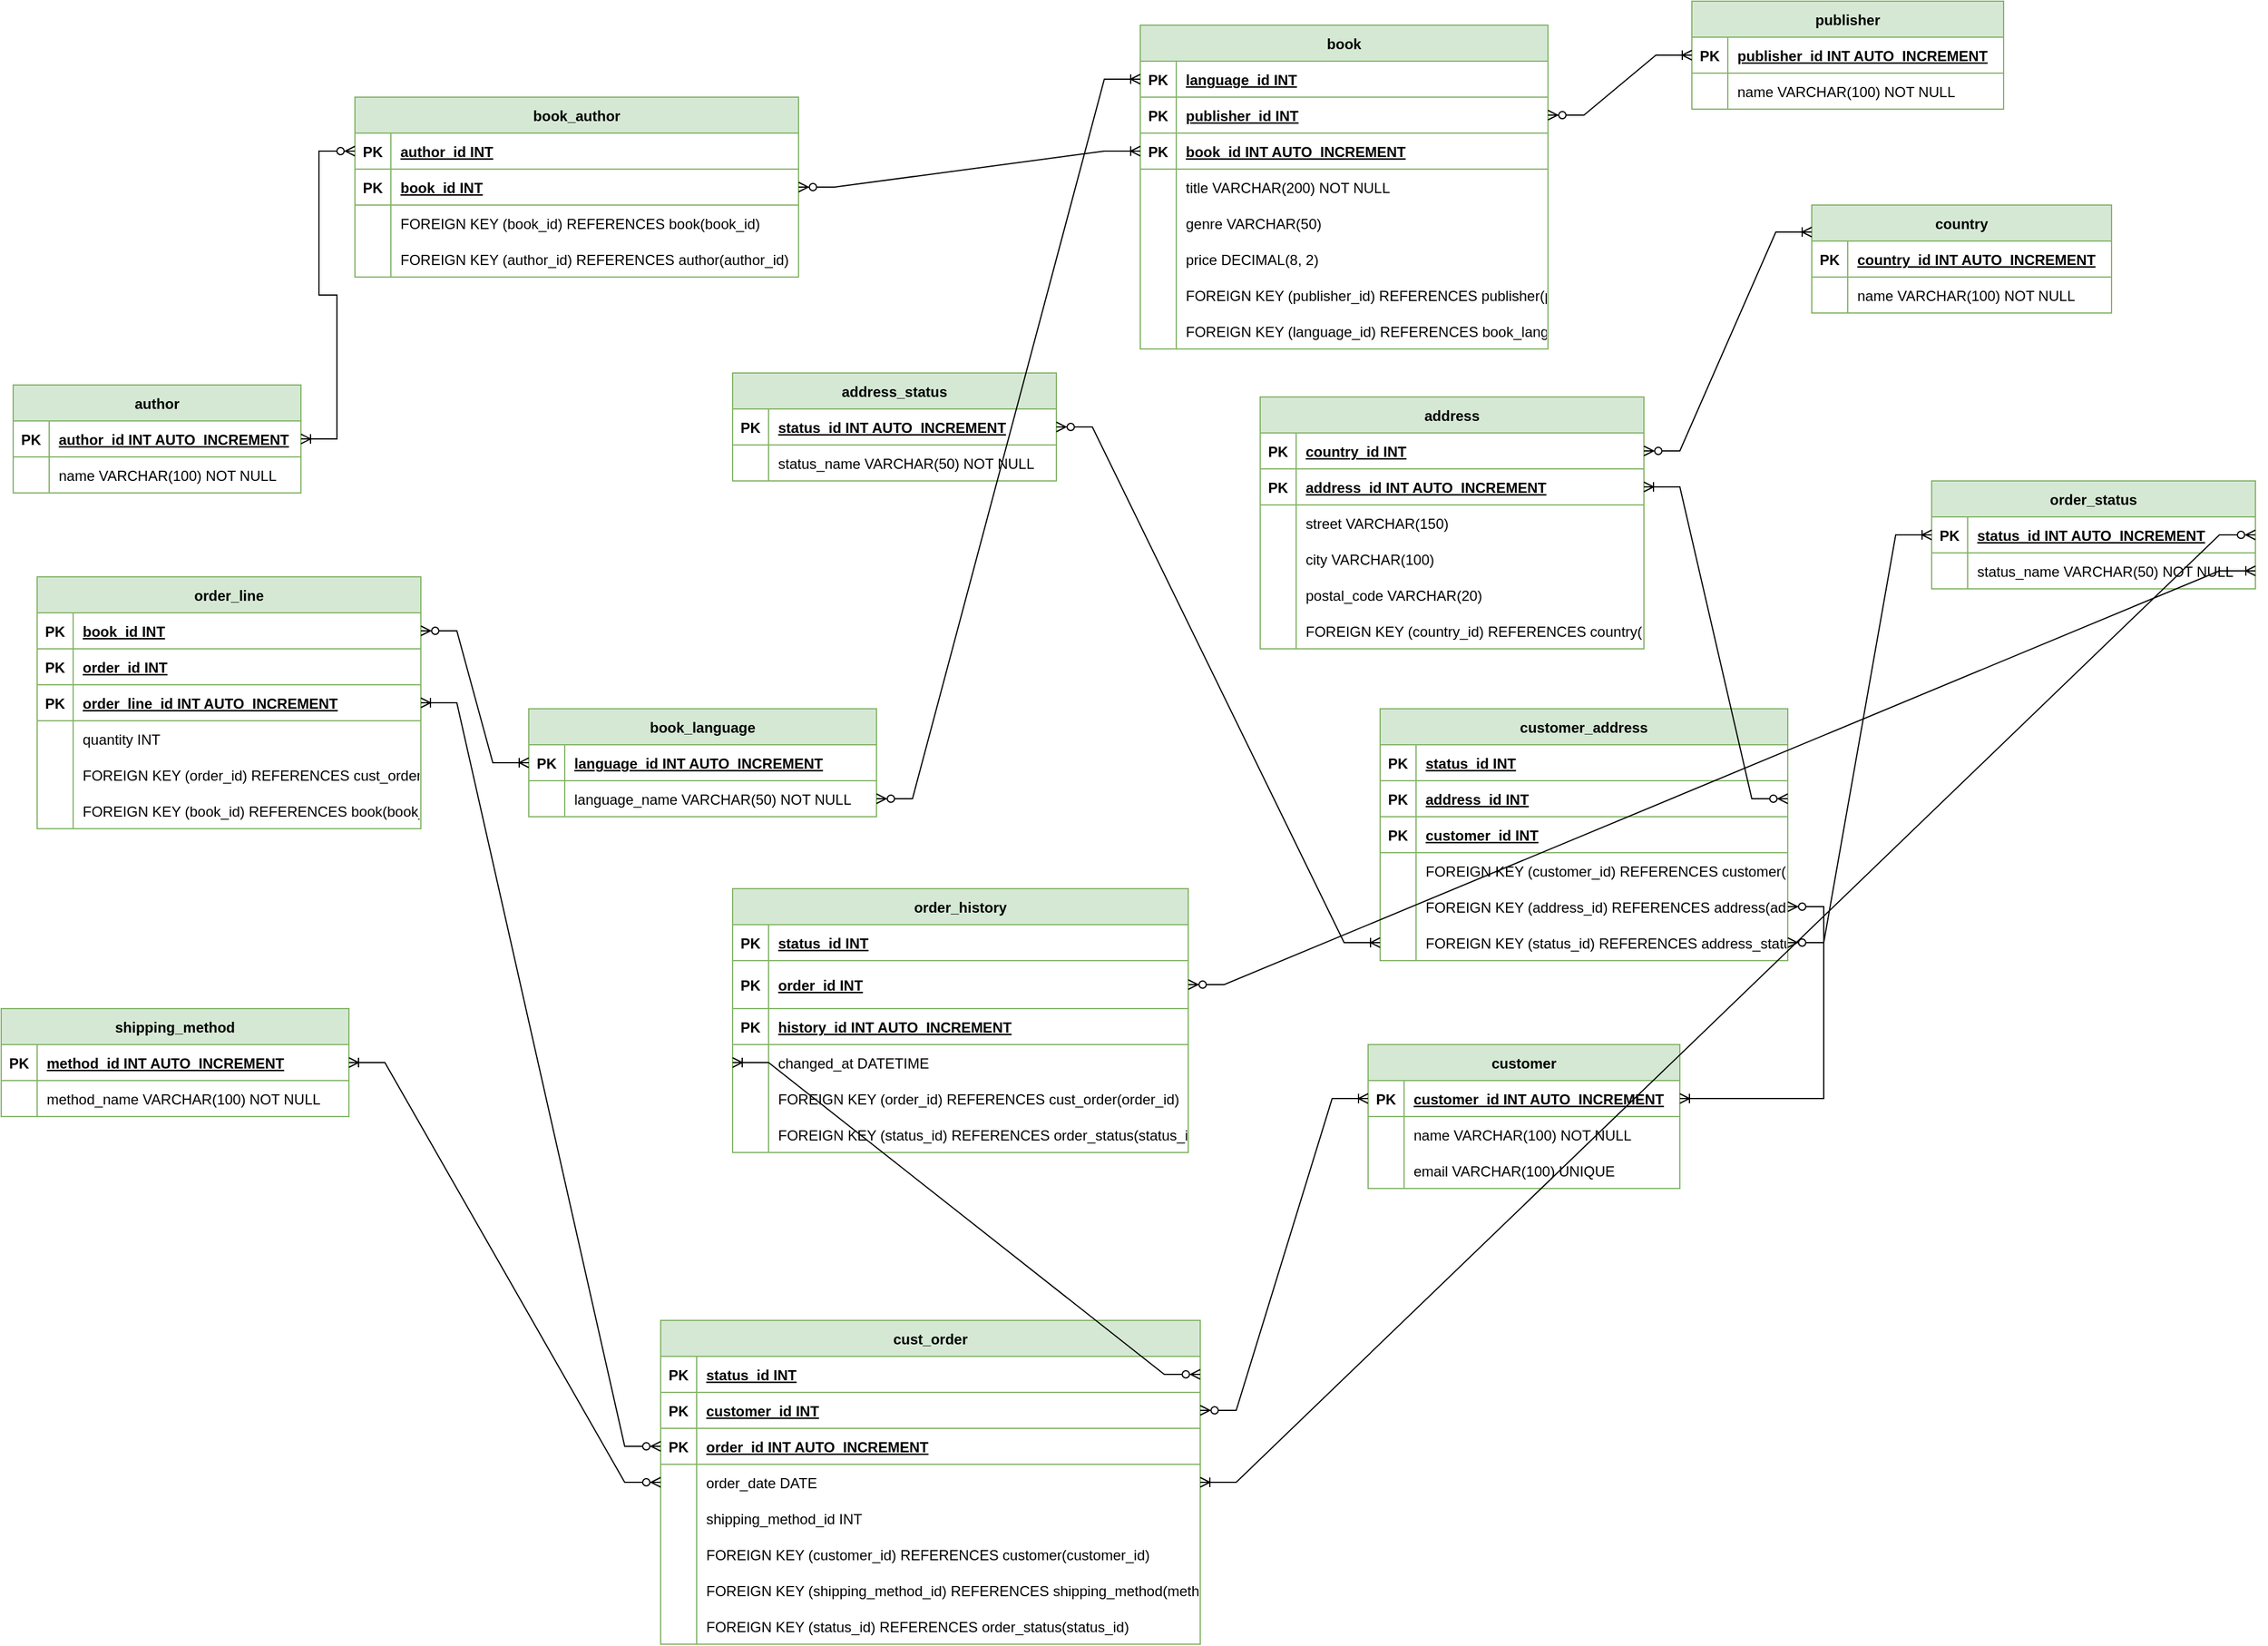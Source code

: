 <mxfile version="26.2.10">
  <diagram name="Page-1" id="xiNhMZwe6GWUg2A2YsZk">
    <mxGraphModel dx="5610" dy="2174" grid="1" gridSize="10" guides="1" tooltips="1" connect="1" arrows="1" fold="1" page="1" pageScale="1" pageWidth="850" pageHeight="1100" math="0" shadow="0">
      <root>
        <mxCell id="0" />
        <mxCell id="1" parent="0" />
        <mxCell id="TSqjL9IIG-Cf4ucvdqC3-1" value="author" style="shape=table;startSize=30;container=1;collapsible=1;childLayout=tableLayout;fixedRows=1;rowLines=0;fontStyle=1;align=center;resizeLast=1;fillColor=#d5e8d4;strokeColor=#82b366;" parent="1" vertex="1">
          <mxGeometry x="-3110" y="-670" width="240" height="90" as="geometry" />
        </mxCell>
        <mxCell id="TSqjL9IIG-Cf4ucvdqC3-2" value="" style="shape=tableRow;horizontal=0;startSize=0;swimlaneHead=0;swimlaneBody=0;fillColor=none;collapsible=0;dropTarget=0;points=[[0,0.5],[1,0.5]];portConstraint=eastwest;strokeColor=inherit;top=0;left=0;right=0;bottom=1;" parent="TSqjL9IIG-Cf4ucvdqC3-1" vertex="1">
          <mxGeometry y="30" width="240" height="30" as="geometry" />
        </mxCell>
        <mxCell id="TSqjL9IIG-Cf4ucvdqC3-3" value="PK" style="shape=partialRectangle;overflow=hidden;connectable=0;fillColor=none;strokeColor=inherit;top=0;left=0;bottom=0;right=0;fontStyle=1;" parent="TSqjL9IIG-Cf4ucvdqC3-2" vertex="1">
          <mxGeometry width="30" height="30" as="geometry">
            <mxRectangle width="30" height="30" as="alternateBounds" />
          </mxGeometry>
        </mxCell>
        <mxCell id="TSqjL9IIG-Cf4ucvdqC3-4" value="author_id INT AUTO_INCREMENT " style="shape=partialRectangle;overflow=hidden;connectable=0;fillColor=none;align=left;strokeColor=inherit;top=0;left=0;bottom=0;right=0;spacingLeft=6;fontStyle=5;" parent="TSqjL9IIG-Cf4ucvdqC3-2" vertex="1">
          <mxGeometry x="30" width="210" height="30" as="geometry">
            <mxRectangle width="210" height="30" as="alternateBounds" />
          </mxGeometry>
        </mxCell>
        <mxCell id="TSqjL9IIG-Cf4ucvdqC3-5" value="" style="shape=tableRow;horizontal=0;startSize=0;swimlaneHead=0;swimlaneBody=0;fillColor=none;collapsible=0;dropTarget=0;points=[[0,0.5],[1,0.5]];portConstraint=eastwest;strokeColor=inherit;top=0;left=0;right=0;bottom=0;" parent="TSqjL9IIG-Cf4ucvdqC3-1" vertex="1">
          <mxGeometry y="60" width="240" height="30" as="geometry" />
        </mxCell>
        <mxCell id="TSqjL9IIG-Cf4ucvdqC3-6" value="" style="shape=partialRectangle;overflow=hidden;connectable=0;fillColor=none;strokeColor=inherit;top=0;left=0;bottom=0;right=0;" parent="TSqjL9IIG-Cf4ucvdqC3-5" vertex="1">
          <mxGeometry width="30" height="30" as="geometry">
            <mxRectangle width="30" height="30" as="alternateBounds" />
          </mxGeometry>
        </mxCell>
        <mxCell id="TSqjL9IIG-Cf4ucvdqC3-7" value="name VARCHAR(100) NOT NULL" style="shape=partialRectangle;overflow=hidden;connectable=0;fillColor=none;align=left;strokeColor=inherit;top=0;left=0;bottom=0;right=0;spacingLeft=6;" parent="TSqjL9IIG-Cf4ucvdqC3-5" vertex="1">
          <mxGeometry x="30" width="210" height="30" as="geometry">
            <mxRectangle width="210" height="30" as="alternateBounds" />
          </mxGeometry>
        </mxCell>
        <mxCell id="TSqjL9IIG-Cf4ucvdqC3-8" value="book_language" style="shape=table;startSize=30;container=1;collapsible=1;childLayout=tableLayout;fixedRows=1;rowLines=0;fontStyle=1;align=center;resizeLast=1;fillColor=#d5e8d4;strokeColor=#82b366;" parent="1" vertex="1">
          <mxGeometry x="-2680" y="-400" width="290" height="90" as="geometry" />
        </mxCell>
        <mxCell id="TSqjL9IIG-Cf4ucvdqC3-9" value="" style="shape=tableRow;horizontal=0;startSize=0;swimlaneHead=0;swimlaneBody=0;fillColor=none;collapsible=0;dropTarget=0;points=[[0,0.5],[1,0.5]];portConstraint=eastwest;strokeColor=inherit;top=0;left=0;right=0;bottom=1;" parent="TSqjL9IIG-Cf4ucvdqC3-8" vertex="1">
          <mxGeometry y="30" width="290" height="30" as="geometry" />
        </mxCell>
        <mxCell id="TSqjL9IIG-Cf4ucvdqC3-10" value="PK" style="shape=partialRectangle;overflow=hidden;connectable=0;fillColor=none;strokeColor=inherit;top=0;left=0;bottom=0;right=0;fontStyle=1;" parent="TSqjL9IIG-Cf4ucvdqC3-9" vertex="1">
          <mxGeometry width="30" height="30" as="geometry">
            <mxRectangle width="30" height="30" as="alternateBounds" />
          </mxGeometry>
        </mxCell>
        <mxCell id="TSqjL9IIG-Cf4ucvdqC3-11" value="language_id INT AUTO_INCREMENT " style="shape=partialRectangle;overflow=hidden;connectable=0;fillColor=none;align=left;strokeColor=inherit;top=0;left=0;bottom=0;right=0;spacingLeft=6;fontStyle=5;" parent="TSqjL9IIG-Cf4ucvdqC3-9" vertex="1">
          <mxGeometry x="30" width="260" height="30" as="geometry">
            <mxRectangle width="260" height="30" as="alternateBounds" />
          </mxGeometry>
        </mxCell>
        <mxCell id="TSqjL9IIG-Cf4ucvdqC3-12" value="" style="shape=tableRow;horizontal=0;startSize=0;swimlaneHead=0;swimlaneBody=0;fillColor=none;collapsible=0;dropTarget=0;points=[[0,0.5],[1,0.5]];portConstraint=eastwest;strokeColor=inherit;top=0;left=0;right=0;bottom=0;" parent="TSqjL9IIG-Cf4ucvdqC3-8" vertex="1">
          <mxGeometry y="60" width="290" height="30" as="geometry" />
        </mxCell>
        <mxCell id="TSqjL9IIG-Cf4ucvdqC3-13" value="" style="shape=partialRectangle;overflow=hidden;connectable=0;fillColor=none;strokeColor=inherit;top=0;left=0;bottom=0;right=0;" parent="TSqjL9IIG-Cf4ucvdqC3-12" vertex="1">
          <mxGeometry width="30" height="30" as="geometry">
            <mxRectangle width="30" height="30" as="alternateBounds" />
          </mxGeometry>
        </mxCell>
        <mxCell id="TSqjL9IIG-Cf4ucvdqC3-14" value="language_name VARCHAR(50) NOT NULL" style="shape=partialRectangle;overflow=hidden;connectable=0;fillColor=none;align=left;strokeColor=inherit;top=0;left=0;bottom=0;right=0;spacingLeft=6;" parent="TSqjL9IIG-Cf4ucvdqC3-12" vertex="1">
          <mxGeometry x="30" width="260" height="30" as="geometry">
            <mxRectangle width="260" height="30" as="alternateBounds" />
          </mxGeometry>
        </mxCell>
        <mxCell id="TSqjL9IIG-Cf4ucvdqC3-15" value="publisher" style="shape=table;startSize=30;container=1;collapsible=1;childLayout=tableLayout;fixedRows=1;rowLines=0;fontStyle=1;align=center;resizeLast=1;fillColor=#d5e8d4;strokeColor=#82b366;" parent="1" vertex="1">
          <mxGeometry x="-1710" y="-990" width="260" height="90" as="geometry" />
        </mxCell>
        <mxCell id="TSqjL9IIG-Cf4ucvdqC3-16" value="" style="shape=tableRow;horizontal=0;startSize=0;swimlaneHead=0;swimlaneBody=0;fillColor=none;collapsible=0;dropTarget=0;points=[[0,0.5],[1,0.5]];portConstraint=eastwest;strokeColor=inherit;top=0;left=0;right=0;bottom=1;" parent="TSqjL9IIG-Cf4ucvdqC3-15" vertex="1">
          <mxGeometry y="30" width="260" height="30" as="geometry" />
        </mxCell>
        <mxCell id="TSqjL9IIG-Cf4ucvdqC3-17" value="PK" style="shape=partialRectangle;overflow=hidden;connectable=0;fillColor=none;strokeColor=inherit;top=0;left=0;bottom=0;right=0;fontStyle=1;" parent="TSqjL9IIG-Cf4ucvdqC3-16" vertex="1">
          <mxGeometry width="30" height="30" as="geometry">
            <mxRectangle width="30" height="30" as="alternateBounds" />
          </mxGeometry>
        </mxCell>
        <mxCell id="TSqjL9IIG-Cf4ucvdqC3-18" value="publisher_id INT AUTO_INCREMENT " style="shape=partialRectangle;overflow=hidden;connectable=0;fillColor=none;align=left;strokeColor=inherit;top=0;left=0;bottom=0;right=0;spacingLeft=6;fontStyle=5;" parent="TSqjL9IIG-Cf4ucvdqC3-16" vertex="1">
          <mxGeometry x="30" width="230" height="30" as="geometry">
            <mxRectangle width="230" height="30" as="alternateBounds" />
          </mxGeometry>
        </mxCell>
        <mxCell id="TSqjL9IIG-Cf4ucvdqC3-19" value="" style="shape=tableRow;horizontal=0;startSize=0;swimlaneHead=0;swimlaneBody=0;fillColor=none;collapsible=0;dropTarget=0;points=[[0,0.5],[1,0.5]];portConstraint=eastwest;strokeColor=inherit;top=0;left=0;right=0;bottom=0;" parent="TSqjL9IIG-Cf4ucvdqC3-15" vertex="1">
          <mxGeometry y="60" width="260" height="30" as="geometry" />
        </mxCell>
        <mxCell id="TSqjL9IIG-Cf4ucvdqC3-20" value="" style="shape=partialRectangle;overflow=hidden;connectable=0;fillColor=none;strokeColor=inherit;top=0;left=0;bottom=0;right=0;" parent="TSqjL9IIG-Cf4ucvdqC3-19" vertex="1">
          <mxGeometry width="30" height="30" as="geometry">
            <mxRectangle width="30" height="30" as="alternateBounds" />
          </mxGeometry>
        </mxCell>
        <mxCell id="TSqjL9IIG-Cf4ucvdqC3-21" value="name VARCHAR(100) NOT NULL" style="shape=partialRectangle;overflow=hidden;connectable=0;fillColor=none;align=left;strokeColor=inherit;top=0;left=0;bottom=0;right=0;spacingLeft=6;" parent="TSqjL9IIG-Cf4ucvdqC3-19" vertex="1">
          <mxGeometry x="30" width="230" height="30" as="geometry">
            <mxRectangle width="230" height="30" as="alternateBounds" />
          </mxGeometry>
        </mxCell>
        <mxCell id="TSqjL9IIG-Cf4ucvdqC3-22" value="book" style="shape=table;startSize=30;container=1;collapsible=1;childLayout=tableLayout;fixedRows=1;rowLines=0;fontStyle=1;align=center;resizeLast=1;fillColor=#d5e8d4;strokeColor=#82b366;" parent="1" vertex="1">
          <mxGeometry x="-2170" y="-970" width="340.0" height="270" as="geometry" />
        </mxCell>
        <mxCell id="TSqjL9IIG-Cf4ucvdqC3-23" value="" style="shape=tableRow;horizontal=0;startSize=0;swimlaneHead=0;swimlaneBody=0;fillColor=none;collapsible=0;dropTarget=0;points=[[0,0.5],[1,0.5]];portConstraint=eastwest;strokeColor=inherit;top=0;left=0;right=0;bottom=1;" parent="TSqjL9IIG-Cf4ucvdqC3-22" vertex="1">
          <mxGeometry y="30" width="340.0" height="30" as="geometry" />
        </mxCell>
        <mxCell id="TSqjL9IIG-Cf4ucvdqC3-24" value="PK" style="shape=partialRectangle;overflow=hidden;connectable=0;fillColor=none;strokeColor=inherit;top=0;left=0;bottom=0;right=0;fontStyle=1;" parent="TSqjL9IIG-Cf4ucvdqC3-23" vertex="1">
          <mxGeometry width="30" height="30" as="geometry">
            <mxRectangle width="30" height="30" as="alternateBounds" />
          </mxGeometry>
        </mxCell>
        <mxCell id="TSqjL9IIG-Cf4ucvdqC3-25" value="language_id INT" style="shape=partialRectangle;overflow=hidden;connectable=0;fillColor=none;align=left;strokeColor=inherit;top=0;left=0;bottom=0;right=0;spacingLeft=6;fontStyle=5;" parent="TSqjL9IIG-Cf4ucvdqC3-23" vertex="1">
          <mxGeometry x="30" width="310.0" height="30" as="geometry">
            <mxRectangle width="310.0" height="30" as="alternateBounds" />
          </mxGeometry>
        </mxCell>
        <mxCell id="TSqjL9IIG-Cf4ucvdqC3-26" value="" style="shape=tableRow;horizontal=0;startSize=0;swimlaneHead=0;swimlaneBody=0;fillColor=none;collapsible=0;dropTarget=0;points=[[0,0.5],[1,0.5]];portConstraint=eastwest;strokeColor=inherit;top=0;left=0;right=0;bottom=1;" parent="TSqjL9IIG-Cf4ucvdqC3-22" vertex="1">
          <mxGeometry y="60" width="340.0" height="30" as="geometry" />
        </mxCell>
        <mxCell id="TSqjL9IIG-Cf4ucvdqC3-27" value="PK" style="shape=partialRectangle;overflow=hidden;connectable=0;fillColor=none;strokeColor=inherit;top=0;left=0;bottom=0;right=0;fontStyle=1;" parent="TSqjL9IIG-Cf4ucvdqC3-26" vertex="1">
          <mxGeometry width="30" height="30" as="geometry">
            <mxRectangle width="30" height="30" as="alternateBounds" />
          </mxGeometry>
        </mxCell>
        <mxCell id="TSqjL9IIG-Cf4ucvdqC3-28" value="publisher_id INT" style="shape=partialRectangle;overflow=hidden;connectable=0;fillColor=none;align=left;strokeColor=inherit;top=0;left=0;bottom=0;right=0;spacingLeft=6;fontStyle=5;" parent="TSqjL9IIG-Cf4ucvdqC3-26" vertex="1">
          <mxGeometry x="30" width="310.0" height="30" as="geometry">
            <mxRectangle width="310.0" height="30" as="alternateBounds" />
          </mxGeometry>
        </mxCell>
        <mxCell id="TSqjL9IIG-Cf4ucvdqC3-29" value="" style="shape=tableRow;horizontal=0;startSize=0;swimlaneHead=0;swimlaneBody=0;fillColor=none;collapsible=0;dropTarget=0;points=[[0,0.5],[1,0.5]];portConstraint=eastwest;strokeColor=inherit;top=0;left=0;right=0;bottom=1;" parent="TSqjL9IIG-Cf4ucvdqC3-22" vertex="1">
          <mxGeometry y="90" width="340.0" height="30" as="geometry" />
        </mxCell>
        <mxCell id="TSqjL9IIG-Cf4ucvdqC3-30" value="PK" style="shape=partialRectangle;overflow=hidden;connectable=0;fillColor=none;strokeColor=inherit;top=0;left=0;bottom=0;right=0;fontStyle=1;" parent="TSqjL9IIG-Cf4ucvdqC3-29" vertex="1">
          <mxGeometry width="30" height="30" as="geometry">
            <mxRectangle width="30" height="30" as="alternateBounds" />
          </mxGeometry>
        </mxCell>
        <mxCell id="TSqjL9IIG-Cf4ucvdqC3-31" value="book_id INT AUTO_INCREMENT " style="shape=partialRectangle;overflow=hidden;connectable=0;fillColor=none;align=left;strokeColor=inherit;top=0;left=0;bottom=0;right=0;spacingLeft=6;fontStyle=5;" parent="TSqjL9IIG-Cf4ucvdqC3-29" vertex="1">
          <mxGeometry x="30" width="310.0" height="30" as="geometry">
            <mxRectangle width="310.0" height="30" as="alternateBounds" />
          </mxGeometry>
        </mxCell>
        <mxCell id="TSqjL9IIG-Cf4ucvdqC3-32" value="" style="shape=tableRow;horizontal=0;startSize=0;swimlaneHead=0;swimlaneBody=0;fillColor=none;collapsible=0;dropTarget=0;points=[[0,0.5],[1,0.5]];portConstraint=eastwest;strokeColor=inherit;top=0;left=0;right=0;bottom=0;" parent="TSqjL9IIG-Cf4ucvdqC3-22" vertex="1">
          <mxGeometry y="120" width="340.0" height="30" as="geometry" />
        </mxCell>
        <mxCell id="TSqjL9IIG-Cf4ucvdqC3-33" value="" style="shape=partialRectangle;overflow=hidden;connectable=0;fillColor=none;strokeColor=inherit;top=0;left=0;bottom=0;right=0;" parent="TSqjL9IIG-Cf4ucvdqC3-32" vertex="1">
          <mxGeometry width="30" height="30" as="geometry">
            <mxRectangle width="30" height="30" as="alternateBounds" />
          </mxGeometry>
        </mxCell>
        <mxCell id="TSqjL9IIG-Cf4ucvdqC3-34" value="title VARCHAR(200) NOT NULL" style="shape=partialRectangle;overflow=hidden;connectable=0;fillColor=none;align=left;strokeColor=inherit;top=0;left=0;bottom=0;right=0;spacingLeft=6;" parent="TSqjL9IIG-Cf4ucvdqC3-32" vertex="1">
          <mxGeometry x="30" width="310.0" height="30" as="geometry">
            <mxRectangle width="310.0" height="30" as="alternateBounds" />
          </mxGeometry>
        </mxCell>
        <mxCell id="TSqjL9IIG-Cf4ucvdqC3-35" value="" style="shape=tableRow;horizontal=0;startSize=0;swimlaneHead=0;swimlaneBody=0;fillColor=none;collapsible=0;dropTarget=0;points=[[0,0.5],[1,0.5]];portConstraint=eastwest;strokeColor=inherit;top=0;left=0;right=0;bottom=0;" parent="TSqjL9IIG-Cf4ucvdqC3-22" vertex="1">
          <mxGeometry y="150" width="340.0" height="30" as="geometry" />
        </mxCell>
        <mxCell id="TSqjL9IIG-Cf4ucvdqC3-36" value="" style="shape=partialRectangle;overflow=hidden;connectable=0;fillColor=none;strokeColor=inherit;top=0;left=0;bottom=0;right=0;" parent="TSqjL9IIG-Cf4ucvdqC3-35" vertex="1">
          <mxGeometry width="30" height="30" as="geometry">
            <mxRectangle width="30" height="30" as="alternateBounds" />
          </mxGeometry>
        </mxCell>
        <mxCell id="TSqjL9IIG-Cf4ucvdqC3-37" value="genre VARCHAR(50)" style="shape=partialRectangle;overflow=hidden;connectable=0;fillColor=none;align=left;strokeColor=inherit;top=0;left=0;bottom=0;right=0;spacingLeft=6;" parent="TSqjL9IIG-Cf4ucvdqC3-35" vertex="1">
          <mxGeometry x="30" width="310.0" height="30" as="geometry">
            <mxRectangle width="310.0" height="30" as="alternateBounds" />
          </mxGeometry>
        </mxCell>
        <mxCell id="TSqjL9IIG-Cf4ucvdqC3-38" value="" style="shape=tableRow;horizontal=0;startSize=0;swimlaneHead=0;swimlaneBody=0;fillColor=none;collapsible=0;dropTarget=0;points=[[0,0.5],[1,0.5]];portConstraint=eastwest;strokeColor=inherit;top=0;left=0;right=0;bottom=0;" parent="TSqjL9IIG-Cf4ucvdqC3-22" vertex="1">
          <mxGeometry y="180" width="340.0" height="30" as="geometry" />
        </mxCell>
        <mxCell id="TSqjL9IIG-Cf4ucvdqC3-39" value="" style="shape=partialRectangle;overflow=hidden;connectable=0;fillColor=none;strokeColor=inherit;top=0;left=0;bottom=0;right=0;" parent="TSqjL9IIG-Cf4ucvdqC3-38" vertex="1">
          <mxGeometry width="30" height="30" as="geometry">
            <mxRectangle width="30" height="30" as="alternateBounds" />
          </mxGeometry>
        </mxCell>
        <mxCell id="TSqjL9IIG-Cf4ucvdqC3-40" value="price DECIMAL(8, 2)" style="shape=partialRectangle;overflow=hidden;connectable=0;fillColor=none;align=left;strokeColor=inherit;top=0;left=0;bottom=0;right=0;spacingLeft=6;" parent="TSqjL9IIG-Cf4ucvdqC3-38" vertex="1">
          <mxGeometry x="30" width="310.0" height="30" as="geometry">
            <mxRectangle width="310.0" height="30" as="alternateBounds" />
          </mxGeometry>
        </mxCell>
        <mxCell id="TSqjL9IIG-Cf4ucvdqC3-41" value="" style="shape=tableRow;horizontal=0;startSize=0;swimlaneHead=0;swimlaneBody=0;fillColor=none;collapsible=0;dropTarget=0;points=[[0,0.5],[1,0.5]];portConstraint=eastwest;strokeColor=inherit;top=0;left=0;right=0;bottom=0;" parent="TSqjL9IIG-Cf4ucvdqC3-22" vertex="1">
          <mxGeometry y="210" width="340.0" height="30" as="geometry" />
        </mxCell>
        <mxCell id="TSqjL9IIG-Cf4ucvdqC3-42" value="" style="shape=partialRectangle;overflow=hidden;connectable=0;fillColor=none;strokeColor=inherit;top=0;left=0;bottom=0;right=0;" parent="TSqjL9IIG-Cf4ucvdqC3-41" vertex="1">
          <mxGeometry width="30" height="30" as="geometry">
            <mxRectangle width="30" height="30" as="alternateBounds" />
          </mxGeometry>
        </mxCell>
        <mxCell id="TSqjL9IIG-Cf4ucvdqC3-43" value="FOREIGN KEY (publisher_id) REFERENCES publisher(publisher_id)" style="shape=partialRectangle;overflow=hidden;connectable=0;fillColor=none;align=left;strokeColor=inherit;top=0;left=0;bottom=0;right=0;spacingLeft=6;" parent="TSqjL9IIG-Cf4ucvdqC3-41" vertex="1">
          <mxGeometry x="30" width="310.0" height="30" as="geometry">
            <mxRectangle width="310.0" height="30" as="alternateBounds" />
          </mxGeometry>
        </mxCell>
        <mxCell id="TSqjL9IIG-Cf4ucvdqC3-44" value="" style="shape=tableRow;horizontal=0;startSize=0;swimlaneHead=0;swimlaneBody=0;fillColor=none;collapsible=0;dropTarget=0;points=[[0,0.5],[1,0.5]];portConstraint=eastwest;strokeColor=inherit;top=0;left=0;right=0;bottom=0;" parent="TSqjL9IIG-Cf4ucvdqC3-22" vertex="1">
          <mxGeometry y="240" width="340.0" height="30" as="geometry" />
        </mxCell>
        <mxCell id="TSqjL9IIG-Cf4ucvdqC3-45" value="" style="shape=partialRectangle;overflow=hidden;connectable=0;fillColor=none;strokeColor=inherit;top=0;left=0;bottom=0;right=0;" parent="TSqjL9IIG-Cf4ucvdqC3-44" vertex="1">
          <mxGeometry width="30" height="30" as="geometry">
            <mxRectangle width="30" height="30" as="alternateBounds" />
          </mxGeometry>
        </mxCell>
        <mxCell id="TSqjL9IIG-Cf4ucvdqC3-46" value="FOREIGN KEY (language_id) REFERENCES book_language(language_id)" style="shape=partialRectangle;overflow=hidden;connectable=0;fillColor=none;align=left;strokeColor=inherit;top=0;left=0;bottom=0;right=0;spacingLeft=6;" parent="TSqjL9IIG-Cf4ucvdqC3-44" vertex="1">
          <mxGeometry x="30" width="310.0" height="30" as="geometry">
            <mxRectangle width="310.0" height="30" as="alternateBounds" />
          </mxGeometry>
        </mxCell>
        <mxCell id="TSqjL9IIG-Cf4ucvdqC3-47" value="book_author" style="shape=table;startSize=30;container=1;collapsible=1;childLayout=tableLayout;fixedRows=1;rowLines=0;fontStyle=1;align=center;resizeLast=1;fillColor=#d5e8d4;strokeColor=#82b366;" parent="1" vertex="1">
          <mxGeometry x="-2825" y="-910" width="370" height="150" as="geometry" />
        </mxCell>
        <mxCell id="TSqjL9IIG-Cf4ucvdqC3-48" value="" style="shape=tableRow;horizontal=0;startSize=0;swimlaneHead=0;swimlaneBody=0;fillColor=none;collapsible=0;dropTarget=0;points=[[0,0.5],[1,0.5]];portConstraint=eastwest;strokeColor=inherit;top=0;left=0;right=0;bottom=1;" parent="TSqjL9IIG-Cf4ucvdqC3-47" vertex="1">
          <mxGeometry y="30" width="370" height="30" as="geometry" />
        </mxCell>
        <mxCell id="TSqjL9IIG-Cf4ucvdqC3-49" value="PK" style="shape=partialRectangle;overflow=hidden;connectable=0;fillColor=none;strokeColor=inherit;top=0;left=0;bottom=0;right=0;fontStyle=1;" parent="TSqjL9IIG-Cf4ucvdqC3-48" vertex="1">
          <mxGeometry width="30" height="30" as="geometry">
            <mxRectangle width="30" height="30" as="alternateBounds" />
          </mxGeometry>
        </mxCell>
        <mxCell id="TSqjL9IIG-Cf4ucvdqC3-50" value="author_id INT" style="shape=partialRectangle;overflow=hidden;connectable=0;fillColor=none;align=left;strokeColor=inherit;top=0;left=0;bottom=0;right=0;spacingLeft=6;fontStyle=5;" parent="TSqjL9IIG-Cf4ucvdqC3-48" vertex="1">
          <mxGeometry x="30" width="340" height="30" as="geometry">
            <mxRectangle width="340" height="30" as="alternateBounds" />
          </mxGeometry>
        </mxCell>
        <mxCell id="TSqjL9IIG-Cf4ucvdqC3-51" value="" style="shape=tableRow;horizontal=0;startSize=0;swimlaneHead=0;swimlaneBody=0;fillColor=none;collapsible=0;dropTarget=0;points=[[0,0.5],[1,0.5]];portConstraint=eastwest;strokeColor=inherit;top=0;left=0;right=0;bottom=1;" parent="TSqjL9IIG-Cf4ucvdqC3-47" vertex="1">
          <mxGeometry y="60" width="370" height="30" as="geometry" />
        </mxCell>
        <mxCell id="TSqjL9IIG-Cf4ucvdqC3-52" value="PK" style="shape=partialRectangle;overflow=hidden;connectable=0;fillColor=none;strokeColor=inherit;top=0;left=0;bottom=0;right=0;fontStyle=1;" parent="TSqjL9IIG-Cf4ucvdqC3-51" vertex="1">
          <mxGeometry width="30" height="30" as="geometry">
            <mxRectangle width="30" height="30" as="alternateBounds" />
          </mxGeometry>
        </mxCell>
        <mxCell id="TSqjL9IIG-Cf4ucvdqC3-53" value="book_id INT" style="shape=partialRectangle;overflow=hidden;connectable=0;fillColor=none;align=left;strokeColor=inherit;top=0;left=0;bottom=0;right=0;spacingLeft=6;fontStyle=5;" parent="TSqjL9IIG-Cf4ucvdqC3-51" vertex="1">
          <mxGeometry x="30" width="340" height="30" as="geometry">
            <mxRectangle width="340" height="30" as="alternateBounds" />
          </mxGeometry>
        </mxCell>
        <mxCell id="TSqjL9IIG-Cf4ucvdqC3-54" value="" style="shape=tableRow;horizontal=0;startSize=0;swimlaneHead=0;swimlaneBody=0;fillColor=none;collapsible=0;dropTarget=0;points=[[0,0.5],[1,0.5]];portConstraint=eastwest;strokeColor=inherit;top=0;left=0;right=0;bottom=0;" parent="TSqjL9IIG-Cf4ucvdqC3-47" vertex="1">
          <mxGeometry y="90" width="370" height="30" as="geometry" />
        </mxCell>
        <mxCell id="TSqjL9IIG-Cf4ucvdqC3-55" value="" style="shape=partialRectangle;overflow=hidden;connectable=0;fillColor=none;strokeColor=inherit;top=0;left=0;bottom=0;right=0;" parent="TSqjL9IIG-Cf4ucvdqC3-54" vertex="1">
          <mxGeometry width="30" height="30" as="geometry">
            <mxRectangle width="30" height="30" as="alternateBounds" />
          </mxGeometry>
        </mxCell>
        <mxCell id="TSqjL9IIG-Cf4ucvdqC3-56" value="FOREIGN KEY (book_id) REFERENCES book(book_id)" style="shape=partialRectangle;overflow=hidden;connectable=0;fillColor=none;align=left;strokeColor=inherit;top=0;left=0;bottom=0;right=0;spacingLeft=6;" parent="TSqjL9IIG-Cf4ucvdqC3-54" vertex="1">
          <mxGeometry x="30" width="340" height="30" as="geometry">
            <mxRectangle width="340" height="30" as="alternateBounds" />
          </mxGeometry>
        </mxCell>
        <mxCell id="TSqjL9IIG-Cf4ucvdqC3-57" value="" style="shape=tableRow;horizontal=0;startSize=0;swimlaneHead=0;swimlaneBody=0;fillColor=none;collapsible=0;dropTarget=0;points=[[0,0.5],[1,0.5]];portConstraint=eastwest;strokeColor=inherit;top=0;left=0;right=0;bottom=0;" parent="TSqjL9IIG-Cf4ucvdqC3-47" vertex="1">
          <mxGeometry y="120" width="370" height="30" as="geometry" />
        </mxCell>
        <mxCell id="TSqjL9IIG-Cf4ucvdqC3-58" value="" style="shape=partialRectangle;overflow=hidden;connectable=0;fillColor=none;strokeColor=inherit;top=0;left=0;bottom=0;right=0;" parent="TSqjL9IIG-Cf4ucvdqC3-57" vertex="1">
          <mxGeometry width="30" height="30" as="geometry">
            <mxRectangle width="30" height="30" as="alternateBounds" />
          </mxGeometry>
        </mxCell>
        <mxCell id="TSqjL9IIG-Cf4ucvdqC3-59" value="FOREIGN KEY (author_id) REFERENCES author(author_id)" style="shape=partialRectangle;overflow=hidden;connectable=0;fillColor=none;align=left;strokeColor=inherit;top=0;left=0;bottom=0;right=0;spacingLeft=6;" parent="TSqjL9IIG-Cf4ucvdqC3-57" vertex="1">
          <mxGeometry x="30" width="340" height="30" as="geometry">
            <mxRectangle width="340" height="30" as="alternateBounds" />
          </mxGeometry>
        </mxCell>
        <mxCell id="TSqjL9IIG-Cf4ucvdqC3-60" value="customer" style="shape=table;startSize=30;container=1;collapsible=1;childLayout=tableLayout;fixedRows=1;rowLines=0;fontStyle=1;align=center;resizeLast=1;fillColor=#d5e8d4;strokeColor=#82b366;" parent="1" vertex="1">
          <mxGeometry x="-1980" y="-120" width="260" height="120" as="geometry" />
        </mxCell>
        <mxCell id="TSqjL9IIG-Cf4ucvdqC3-61" value="" style="shape=tableRow;horizontal=0;startSize=0;swimlaneHead=0;swimlaneBody=0;fillColor=none;collapsible=0;dropTarget=0;points=[[0,0.5],[1,0.5]];portConstraint=eastwest;strokeColor=inherit;top=0;left=0;right=0;bottom=1;" parent="TSqjL9IIG-Cf4ucvdqC3-60" vertex="1">
          <mxGeometry y="30" width="260" height="30" as="geometry" />
        </mxCell>
        <mxCell id="TSqjL9IIG-Cf4ucvdqC3-62" value="PK" style="shape=partialRectangle;overflow=hidden;connectable=0;fillColor=none;strokeColor=inherit;top=0;left=0;bottom=0;right=0;fontStyle=1;" parent="TSqjL9IIG-Cf4ucvdqC3-61" vertex="1">
          <mxGeometry width="30" height="30" as="geometry">
            <mxRectangle width="30" height="30" as="alternateBounds" />
          </mxGeometry>
        </mxCell>
        <mxCell id="TSqjL9IIG-Cf4ucvdqC3-63" value="customer_id INT AUTO_INCREMENT " style="shape=partialRectangle;overflow=hidden;connectable=0;fillColor=none;align=left;strokeColor=inherit;top=0;left=0;bottom=0;right=0;spacingLeft=6;fontStyle=5;" parent="TSqjL9IIG-Cf4ucvdqC3-61" vertex="1">
          <mxGeometry x="30" width="230" height="30" as="geometry">
            <mxRectangle width="230" height="30" as="alternateBounds" />
          </mxGeometry>
        </mxCell>
        <mxCell id="TSqjL9IIG-Cf4ucvdqC3-64" value="" style="shape=tableRow;horizontal=0;startSize=0;swimlaneHead=0;swimlaneBody=0;fillColor=none;collapsible=0;dropTarget=0;points=[[0,0.5],[1,0.5]];portConstraint=eastwest;strokeColor=inherit;top=0;left=0;right=0;bottom=0;" parent="TSqjL9IIG-Cf4ucvdqC3-60" vertex="1">
          <mxGeometry y="60" width="260" height="30" as="geometry" />
        </mxCell>
        <mxCell id="TSqjL9IIG-Cf4ucvdqC3-65" value="" style="shape=partialRectangle;overflow=hidden;connectable=0;fillColor=none;strokeColor=inherit;top=0;left=0;bottom=0;right=0;" parent="TSqjL9IIG-Cf4ucvdqC3-64" vertex="1">
          <mxGeometry width="30" height="30" as="geometry">
            <mxRectangle width="30" height="30" as="alternateBounds" />
          </mxGeometry>
        </mxCell>
        <mxCell id="TSqjL9IIG-Cf4ucvdqC3-66" value="name VARCHAR(100) NOT NULL" style="shape=partialRectangle;overflow=hidden;connectable=0;fillColor=none;align=left;strokeColor=inherit;top=0;left=0;bottom=0;right=0;spacingLeft=6;" parent="TSqjL9IIG-Cf4ucvdqC3-64" vertex="1">
          <mxGeometry x="30" width="230" height="30" as="geometry">
            <mxRectangle width="230" height="30" as="alternateBounds" />
          </mxGeometry>
        </mxCell>
        <mxCell id="TSqjL9IIG-Cf4ucvdqC3-67" value="" style="shape=tableRow;horizontal=0;startSize=0;swimlaneHead=0;swimlaneBody=0;fillColor=none;collapsible=0;dropTarget=0;points=[[0,0.5],[1,0.5]];portConstraint=eastwest;strokeColor=inherit;top=0;left=0;right=0;bottom=0;" parent="TSqjL9IIG-Cf4ucvdqC3-60" vertex="1">
          <mxGeometry y="90" width="260" height="30" as="geometry" />
        </mxCell>
        <mxCell id="TSqjL9IIG-Cf4ucvdqC3-68" value="" style="shape=partialRectangle;overflow=hidden;connectable=0;fillColor=none;strokeColor=inherit;top=0;left=0;bottom=0;right=0;" parent="TSqjL9IIG-Cf4ucvdqC3-67" vertex="1">
          <mxGeometry width="30" height="30" as="geometry">
            <mxRectangle width="30" height="30" as="alternateBounds" />
          </mxGeometry>
        </mxCell>
        <mxCell id="TSqjL9IIG-Cf4ucvdqC3-69" value="email VARCHAR(100) UNIQUE" style="shape=partialRectangle;overflow=hidden;connectable=0;fillColor=none;align=left;strokeColor=inherit;top=0;left=0;bottom=0;right=0;spacingLeft=6;" parent="TSqjL9IIG-Cf4ucvdqC3-67" vertex="1">
          <mxGeometry x="30" width="230" height="30" as="geometry">
            <mxRectangle width="230" height="30" as="alternateBounds" />
          </mxGeometry>
        </mxCell>
        <mxCell id="TSqjL9IIG-Cf4ucvdqC3-70" value="customer_address" style="shape=table;startSize=30;container=1;collapsible=1;childLayout=tableLayout;fixedRows=1;rowLines=0;fontStyle=1;align=center;resizeLast=1;fillColor=#d5e8d4;strokeColor=#82b366;" parent="1" vertex="1">
          <mxGeometry x="-1970" y="-400" width="340" height="210" as="geometry" />
        </mxCell>
        <mxCell id="TSqjL9IIG-Cf4ucvdqC3-71" value="" style="shape=tableRow;horizontal=0;startSize=0;swimlaneHead=0;swimlaneBody=0;fillColor=none;collapsible=0;dropTarget=0;points=[[0,0.5],[1,0.5]];portConstraint=eastwest;strokeColor=inherit;top=0;left=0;right=0;bottom=1;" parent="TSqjL9IIG-Cf4ucvdqC3-70" vertex="1">
          <mxGeometry y="30" width="340" height="30" as="geometry" />
        </mxCell>
        <mxCell id="TSqjL9IIG-Cf4ucvdqC3-72" value="PK" style="shape=partialRectangle;overflow=hidden;connectable=0;fillColor=none;strokeColor=inherit;top=0;left=0;bottom=0;right=0;fontStyle=1;" parent="TSqjL9IIG-Cf4ucvdqC3-71" vertex="1">
          <mxGeometry width="30" height="30" as="geometry">
            <mxRectangle width="30" height="30" as="alternateBounds" />
          </mxGeometry>
        </mxCell>
        <mxCell id="TSqjL9IIG-Cf4ucvdqC3-73" value="status_id INT" style="shape=partialRectangle;overflow=hidden;connectable=0;fillColor=none;align=left;strokeColor=inherit;top=0;left=0;bottom=0;right=0;spacingLeft=6;fontStyle=5;" parent="TSqjL9IIG-Cf4ucvdqC3-71" vertex="1">
          <mxGeometry x="30" width="310" height="30" as="geometry">
            <mxRectangle width="310" height="30" as="alternateBounds" />
          </mxGeometry>
        </mxCell>
        <mxCell id="TSqjL9IIG-Cf4ucvdqC3-74" value="" style="shape=tableRow;horizontal=0;startSize=0;swimlaneHead=0;swimlaneBody=0;fillColor=none;collapsible=0;dropTarget=0;points=[[0,0.5],[1,0.5]];portConstraint=eastwest;strokeColor=inherit;top=0;left=0;right=0;bottom=1;" parent="TSqjL9IIG-Cf4ucvdqC3-70" vertex="1">
          <mxGeometry y="60" width="340" height="30" as="geometry" />
        </mxCell>
        <mxCell id="TSqjL9IIG-Cf4ucvdqC3-75" value="PK" style="shape=partialRectangle;overflow=hidden;connectable=0;fillColor=none;strokeColor=inherit;top=0;left=0;bottom=0;right=0;fontStyle=1;" parent="TSqjL9IIG-Cf4ucvdqC3-74" vertex="1">
          <mxGeometry width="30" height="30" as="geometry">
            <mxRectangle width="30" height="30" as="alternateBounds" />
          </mxGeometry>
        </mxCell>
        <mxCell id="TSqjL9IIG-Cf4ucvdqC3-76" value="address_id INT" style="shape=partialRectangle;overflow=hidden;connectable=0;fillColor=none;align=left;strokeColor=inherit;top=0;left=0;bottom=0;right=0;spacingLeft=6;fontStyle=5;" parent="TSqjL9IIG-Cf4ucvdqC3-74" vertex="1">
          <mxGeometry x="30" width="310" height="30" as="geometry">
            <mxRectangle width="310" height="30" as="alternateBounds" />
          </mxGeometry>
        </mxCell>
        <mxCell id="TSqjL9IIG-Cf4ucvdqC3-77" value="" style="shape=tableRow;horizontal=0;startSize=0;swimlaneHead=0;swimlaneBody=0;fillColor=none;collapsible=0;dropTarget=0;points=[[0,0.5],[1,0.5]];portConstraint=eastwest;strokeColor=inherit;top=0;left=0;right=0;bottom=1;" parent="TSqjL9IIG-Cf4ucvdqC3-70" vertex="1">
          <mxGeometry y="90" width="340" height="30" as="geometry" />
        </mxCell>
        <mxCell id="TSqjL9IIG-Cf4ucvdqC3-78" value="PK" style="shape=partialRectangle;overflow=hidden;connectable=0;fillColor=none;strokeColor=inherit;top=0;left=0;bottom=0;right=0;fontStyle=1;" parent="TSqjL9IIG-Cf4ucvdqC3-77" vertex="1">
          <mxGeometry width="30" height="30" as="geometry">
            <mxRectangle width="30" height="30" as="alternateBounds" />
          </mxGeometry>
        </mxCell>
        <mxCell id="TSqjL9IIG-Cf4ucvdqC3-79" value="customer_id INT" style="shape=partialRectangle;overflow=hidden;connectable=0;fillColor=none;align=left;strokeColor=inherit;top=0;left=0;bottom=0;right=0;spacingLeft=6;fontStyle=5;" parent="TSqjL9IIG-Cf4ucvdqC3-77" vertex="1">
          <mxGeometry x="30" width="310" height="30" as="geometry">
            <mxRectangle width="310" height="30" as="alternateBounds" />
          </mxGeometry>
        </mxCell>
        <mxCell id="TSqjL9IIG-Cf4ucvdqC3-80" value="" style="shape=tableRow;horizontal=0;startSize=0;swimlaneHead=0;swimlaneBody=0;fillColor=none;collapsible=0;dropTarget=0;points=[[0,0.5],[1,0.5]];portConstraint=eastwest;strokeColor=inherit;top=0;left=0;right=0;bottom=0;" parent="TSqjL9IIG-Cf4ucvdqC3-70" vertex="1">
          <mxGeometry y="120" width="340" height="30" as="geometry" />
        </mxCell>
        <mxCell id="TSqjL9IIG-Cf4ucvdqC3-81" value="" style="shape=partialRectangle;overflow=hidden;connectable=0;fillColor=none;strokeColor=inherit;top=0;left=0;bottom=0;right=0;" parent="TSqjL9IIG-Cf4ucvdqC3-80" vertex="1">
          <mxGeometry width="30" height="30" as="geometry">
            <mxRectangle width="30" height="30" as="alternateBounds" />
          </mxGeometry>
        </mxCell>
        <mxCell id="TSqjL9IIG-Cf4ucvdqC3-82" value="FOREIGN KEY (customer_id) REFERENCES customer(customer_id)" style="shape=partialRectangle;overflow=hidden;connectable=0;fillColor=none;align=left;strokeColor=inherit;top=0;left=0;bottom=0;right=0;spacingLeft=6;" parent="TSqjL9IIG-Cf4ucvdqC3-80" vertex="1">
          <mxGeometry x="30" width="310" height="30" as="geometry">
            <mxRectangle width="310" height="30" as="alternateBounds" />
          </mxGeometry>
        </mxCell>
        <mxCell id="TSqjL9IIG-Cf4ucvdqC3-83" value="" style="shape=tableRow;horizontal=0;startSize=0;swimlaneHead=0;swimlaneBody=0;fillColor=none;collapsible=0;dropTarget=0;points=[[0,0.5],[1,0.5]];portConstraint=eastwest;strokeColor=inherit;top=0;left=0;right=0;bottom=0;" parent="TSqjL9IIG-Cf4ucvdqC3-70" vertex="1">
          <mxGeometry y="150" width="340" height="30" as="geometry" />
        </mxCell>
        <mxCell id="TSqjL9IIG-Cf4ucvdqC3-84" value="" style="shape=partialRectangle;overflow=hidden;connectable=0;fillColor=none;strokeColor=inherit;top=0;left=0;bottom=0;right=0;" parent="TSqjL9IIG-Cf4ucvdqC3-83" vertex="1">
          <mxGeometry width="30" height="30" as="geometry">
            <mxRectangle width="30" height="30" as="alternateBounds" />
          </mxGeometry>
        </mxCell>
        <mxCell id="TSqjL9IIG-Cf4ucvdqC3-85" value="FOREIGN KEY (address_id) REFERENCES address(address_id)" style="shape=partialRectangle;overflow=hidden;connectable=0;fillColor=none;align=left;strokeColor=inherit;top=0;left=0;bottom=0;right=0;spacingLeft=6;" parent="TSqjL9IIG-Cf4ucvdqC3-83" vertex="1">
          <mxGeometry x="30" width="310" height="30" as="geometry">
            <mxRectangle width="310" height="30" as="alternateBounds" />
          </mxGeometry>
        </mxCell>
        <mxCell id="TSqjL9IIG-Cf4ucvdqC3-86" value="" style="shape=tableRow;horizontal=0;startSize=0;swimlaneHead=0;swimlaneBody=0;fillColor=none;collapsible=0;dropTarget=0;points=[[0,0.5],[1,0.5]];portConstraint=eastwest;strokeColor=inherit;top=0;left=0;right=0;bottom=0;" parent="TSqjL9IIG-Cf4ucvdqC3-70" vertex="1">
          <mxGeometry y="180" width="340" height="30" as="geometry" />
        </mxCell>
        <mxCell id="TSqjL9IIG-Cf4ucvdqC3-87" value="" style="shape=partialRectangle;overflow=hidden;connectable=0;fillColor=none;strokeColor=inherit;top=0;left=0;bottom=0;right=0;" parent="TSqjL9IIG-Cf4ucvdqC3-86" vertex="1">
          <mxGeometry width="30" height="30" as="geometry">
            <mxRectangle width="30" height="30" as="alternateBounds" />
          </mxGeometry>
        </mxCell>
        <mxCell id="TSqjL9IIG-Cf4ucvdqC3-88" value="FOREIGN KEY (status_id) REFERENCES address_status(status_id)" style="shape=partialRectangle;overflow=hidden;connectable=0;fillColor=none;align=left;strokeColor=inherit;top=0;left=0;bottom=0;right=0;spacingLeft=6;" parent="TSqjL9IIG-Cf4ucvdqC3-86" vertex="1">
          <mxGeometry x="30" width="310" height="30" as="geometry">
            <mxRectangle width="310" height="30" as="alternateBounds" />
          </mxGeometry>
        </mxCell>
        <mxCell id="TSqjL9IIG-Cf4ucvdqC3-89" value="address" style="shape=table;startSize=30;container=1;collapsible=1;childLayout=tableLayout;fixedRows=1;rowLines=0;fontStyle=1;align=center;resizeLast=1;fillColor=#d5e8d4;strokeColor=#82b366;" parent="1" vertex="1">
          <mxGeometry x="-2070" y="-660" width="320" height="210" as="geometry" />
        </mxCell>
        <mxCell id="TSqjL9IIG-Cf4ucvdqC3-90" value="" style="shape=tableRow;horizontal=0;startSize=0;swimlaneHead=0;swimlaneBody=0;fillColor=none;collapsible=0;dropTarget=0;points=[[0,0.5],[1,0.5]];portConstraint=eastwest;strokeColor=inherit;top=0;left=0;right=0;bottom=1;" parent="TSqjL9IIG-Cf4ucvdqC3-89" vertex="1">
          <mxGeometry y="30" width="320" height="30" as="geometry" />
        </mxCell>
        <mxCell id="TSqjL9IIG-Cf4ucvdqC3-91" value="PK" style="shape=partialRectangle;overflow=hidden;connectable=0;fillColor=none;strokeColor=inherit;top=0;left=0;bottom=0;right=0;fontStyle=1;" parent="TSqjL9IIG-Cf4ucvdqC3-90" vertex="1">
          <mxGeometry width="30" height="30" as="geometry">
            <mxRectangle width="30" height="30" as="alternateBounds" />
          </mxGeometry>
        </mxCell>
        <mxCell id="TSqjL9IIG-Cf4ucvdqC3-92" value="country_id INT" style="shape=partialRectangle;overflow=hidden;connectable=0;fillColor=none;align=left;strokeColor=inherit;top=0;left=0;bottom=0;right=0;spacingLeft=6;fontStyle=5;" parent="TSqjL9IIG-Cf4ucvdqC3-90" vertex="1">
          <mxGeometry x="30" width="290" height="30" as="geometry">
            <mxRectangle width="290" height="30" as="alternateBounds" />
          </mxGeometry>
        </mxCell>
        <mxCell id="TSqjL9IIG-Cf4ucvdqC3-93" value="" style="shape=tableRow;horizontal=0;startSize=0;swimlaneHead=0;swimlaneBody=0;fillColor=none;collapsible=0;dropTarget=0;points=[[0,0.5],[1,0.5]];portConstraint=eastwest;strokeColor=inherit;top=0;left=0;right=0;bottom=1;" parent="TSqjL9IIG-Cf4ucvdqC3-89" vertex="1">
          <mxGeometry y="60" width="320" height="30" as="geometry" />
        </mxCell>
        <mxCell id="TSqjL9IIG-Cf4ucvdqC3-94" value="PK" style="shape=partialRectangle;overflow=hidden;connectable=0;fillColor=none;strokeColor=inherit;top=0;left=0;bottom=0;right=0;fontStyle=1;" parent="TSqjL9IIG-Cf4ucvdqC3-93" vertex="1">
          <mxGeometry width="30" height="30" as="geometry">
            <mxRectangle width="30" height="30" as="alternateBounds" />
          </mxGeometry>
        </mxCell>
        <mxCell id="TSqjL9IIG-Cf4ucvdqC3-95" value="address_id INT AUTO_INCREMENT " style="shape=partialRectangle;overflow=hidden;connectable=0;fillColor=none;align=left;strokeColor=inherit;top=0;left=0;bottom=0;right=0;spacingLeft=6;fontStyle=5;" parent="TSqjL9IIG-Cf4ucvdqC3-93" vertex="1">
          <mxGeometry x="30" width="290" height="30" as="geometry">
            <mxRectangle width="290" height="30" as="alternateBounds" />
          </mxGeometry>
        </mxCell>
        <mxCell id="TSqjL9IIG-Cf4ucvdqC3-96" value="" style="shape=tableRow;horizontal=0;startSize=0;swimlaneHead=0;swimlaneBody=0;fillColor=none;collapsible=0;dropTarget=0;points=[[0,0.5],[1,0.5]];portConstraint=eastwest;strokeColor=inherit;top=0;left=0;right=0;bottom=0;" parent="TSqjL9IIG-Cf4ucvdqC3-89" vertex="1">
          <mxGeometry y="90" width="320" height="30" as="geometry" />
        </mxCell>
        <mxCell id="TSqjL9IIG-Cf4ucvdqC3-97" value="" style="shape=partialRectangle;overflow=hidden;connectable=0;fillColor=none;strokeColor=inherit;top=0;left=0;bottom=0;right=0;" parent="TSqjL9IIG-Cf4ucvdqC3-96" vertex="1">
          <mxGeometry width="30" height="30" as="geometry">
            <mxRectangle width="30" height="30" as="alternateBounds" />
          </mxGeometry>
        </mxCell>
        <mxCell id="TSqjL9IIG-Cf4ucvdqC3-98" value="street VARCHAR(150)" style="shape=partialRectangle;overflow=hidden;connectable=0;fillColor=none;align=left;strokeColor=inherit;top=0;left=0;bottom=0;right=0;spacingLeft=6;" parent="TSqjL9IIG-Cf4ucvdqC3-96" vertex="1">
          <mxGeometry x="30" width="290" height="30" as="geometry">
            <mxRectangle width="290" height="30" as="alternateBounds" />
          </mxGeometry>
        </mxCell>
        <mxCell id="TSqjL9IIG-Cf4ucvdqC3-99" value="" style="shape=tableRow;horizontal=0;startSize=0;swimlaneHead=0;swimlaneBody=0;fillColor=none;collapsible=0;dropTarget=0;points=[[0,0.5],[1,0.5]];portConstraint=eastwest;strokeColor=inherit;top=0;left=0;right=0;bottom=0;" parent="TSqjL9IIG-Cf4ucvdqC3-89" vertex="1">
          <mxGeometry y="120" width="320" height="30" as="geometry" />
        </mxCell>
        <mxCell id="TSqjL9IIG-Cf4ucvdqC3-100" value="" style="shape=partialRectangle;overflow=hidden;connectable=0;fillColor=none;strokeColor=inherit;top=0;left=0;bottom=0;right=0;" parent="TSqjL9IIG-Cf4ucvdqC3-99" vertex="1">
          <mxGeometry width="30" height="30" as="geometry">
            <mxRectangle width="30" height="30" as="alternateBounds" />
          </mxGeometry>
        </mxCell>
        <mxCell id="TSqjL9IIG-Cf4ucvdqC3-101" value="city VARCHAR(100)" style="shape=partialRectangle;overflow=hidden;connectable=0;fillColor=none;align=left;strokeColor=inherit;top=0;left=0;bottom=0;right=0;spacingLeft=6;" parent="TSqjL9IIG-Cf4ucvdqC3-99" vertex="1">
          <mxGeometry x="30" width="290" height="30" as="geometry">
            <mxRectangle width="290" height="30" as="alternateBounds" />
          </mxGeometry>
        </mxCell>
        <mxCell id="TSqjL9IIG-Cf4ucvdqC3-102" value="" style="shape=tableRow;horizontal=0;startSize=0;swimlaneHead=0;swimlaneBody=0;fillColor=none;collapsible=0;dropTarget=0;points=[[0,0.5],[1,0.5]];portConstraint=eastwest;strokeColor=inherit;top=0;left=0;right=0;bottom=0;" parent="TSqjL9IIG-Cf4ucvdqC3-89" vertex="1">
          <mxGeometry y="150" width="320" height="30" as="geometry" />
        </mxCell>
        <mxCell id="TSqjL9IIG-Cf4ucvdqC3-103" value="" style="shape=partialRectangle;overflow=hidden;connectable=0;fillColor=none;strokeColor=inherit;top=0;left=0;bottom=0;right=0;" parent="TSqjL9IIG-Cf4ucvdqC3-102" vertex="1">
          <mxGeometry width="30" height="30" as="geometry">
            <mxRectangle width="30" height="30" as="alternateBounds" />
          </mxGeometry>
        </mxCell>
        <mxCell id="TSqjL9IIG-Cf4ucvdqC3-104" value="postal_code VARCHAR(20)" style="shape=partialRectangle;overflow=hidden;connectable=0;fillColor=none;align=left;strokeColor=inherit;top=0;left=0;bottom=0;right=0;spacingLeft=6;" parent="TSqjL9IIG-Cf4ucvdqC3-102" vertex="1">
          <mxGeometry x="30" width="290" height="30" as="geometry">
            <mxRectangle width="290" height="30" as="alternateBounds" />
          </mxGeometry>
        </mxCell>
        <mxCell id="TSqjL9IIG-Cf4ucvdqC3-105" value="" style="shape=tableRow;horizontal=0;startSize=0;swimlaneHead=0;swimlaneBody=0;fillColor=none;collapsible=0;dropTarget=0;points=[[0,0.5],[1,0.5]];portConstraint=eastwest;strokeColor=inherit;top=0;left=0;right=0;bottom=0;" parent="TSqjL9IIG-Cf4ucvdqC3-89" vertex="1">
          <mxGeometry y="180" width="320" height="30" as="geometry" />
        </mxCell>
        <mxCell id="TSqjL9IIG-Cf4ucvdqC3-106" value="" style="shape=partialRectangle;overflow=hidden;connectable=0;fillColor=none;strokeColor=inherit;top=0;left=0;bottom=0;right=0;" parent="TSqjL9IIG-Cf4ucvdqC3-105" vertex="1">
          <mxGeometry width="30" height="30" as="geometry">
            <mxRectangle width="30" height="30" as="alternateBounds" />
          </mxGeometry>
        </mxCell>
        <mxCell id="TSqjL9IIG-Cf4ucvdqC3-107" value="FOREIGN KEY (country_id) REFERENCES country(country_id)" style="shape=partialRectangle;overflow=hidden;connectable=0;fillColor=none;align=left;strokeColor=inherit;top=0;left=0;bottom=0;right=0;spacingLeft=6;" parent="TSqjL9IIG-Cf4ucvdqC3-105" vertex="1">
          <mxGeometry x="30" width="290" height="30" as="geometry">
            <mxRectangle width="290" height="30" as="alternateBounds" />
          </mxGeometry>
        </mxCell>
        <mxCell id="TSqjL9IIG-Cf4ucvdqC3-108" value="country" style="shape=table;startSize=30;container=1;collapsible=1;childLayout=tableLayout;fixedRows=1;rowLines=0;fontStyle=1;align=center;resizeLast=1;fillColor=#d5e8d4;strokeColor=#82b366;" parent="1" vertex="1">
          <mxGeometry x="-1610" y="-820" width="250" height="90" as="geometry" />
        </mxCell>
        <mxCell id="TSqjL9IIG-Cf4ucvdqC3-109" value="" style="shape=tableRow;horizontal=0;startSize=0;swimlaneHead=0;swimlaneBody=0;fillColor=none;collapsible=0;dropTarget=0;points=[[0,0.5],[1,0.5]];portConstraint=eastwest;strokeColor=inherit;top=0;left=0;right=0;bottom=1;" parent="TSqjL9IIG-Cf4ucvdqC3-108" vertex="1">
          <mxGeometry y="30" width="250" height="30" as="geometry" />
        </mxCell>
        <mxCell id="TSqjL9IIG-Cf4ucvdqC3-110" value="PK" style="shape=partialRectangle;overflow=hidden;connectable=0;fillColor=none;strokeColor=inherit;top=0;left=0;bottom=0;right=0;fontStyle=1;" parent="TSqjL9IIG-Cf4ucvdqC3-109" vertex="1">
          <mxGeometry width="30" height="30" as="geometry">
            <mxRectangle width="30" height="30" as="alternateBounds" />
          </mxGeometry>
        </mxCell>
        <mxCell id="TSqjL9IIG-Cf4ucvdqC3-111" value="country_id INT AUTO_INCREMENT " style="shape=partialRectangle;overflow=hidden;connectable=0;fillColor=none;align=left;strokeColor=inherit;top=0;left=0;bottom=0;right=0;spacingLeft=6;fontStyle=5;" parent="TSqjL9IIG-Cf4ucvdqC3-109" vertex="1">
          <mxGeometry x="30" width="220" height="30" as="geometry">
            <mxRectangle width="220" height="30" as="alternateBounds" />
          </mxGeometry>
        </mxCell>
        <mxCell id="TSqjL9IIG-Cf4ucvdqC3-112" value="" style="shape=tableRow;horizontal=0;startSize=0;swimlaneHead=0;swimlaneBody=0;fillColor=none;collapsible=0;dropTarget=0;points=[[0,0.5],[1,0.5]];portConstraint=eastwest;strokeColor=inherit;top=0;left=0;right=0;bottom=0;" parent="TSqjL9IIG-Cf4ucvdqC3-108" vertex="1">
          <mxGeometry y="60" width="250" height="30" as="geometry" />
        </mxCell>
        <mxCell id="TSqjL9IIG-Cf4ucvdqC3-113" value="" style="shape=partialRectangle;overflow=hidden;connectable=0;fillColor=none;strokeColor=inherit;top=0;left=0;bottom=0;right=0;" parent="TSqjL9IIG-Cf4ucvdqC3-112" vertex="1">
          <mxGeometry width="30" height="30" as="geometry">
            <mxRectangle width="30" height="30" as="alternateBounds" />
          </mxGeometry>
        </mxCell>
        <mxCell id="TSqjL9IIG-Cf4ucvdqC3-114" value="name VARCHAR(100) NOT NULL" style="shape=partialRectangle;overflow=hidden;connectable=0;fillColor=none;align=left;strokeColor=inherit;top=0;left=0;bottom=0;right=0;spacingLeft=6;" parent="TSqjL9IIG-Cf4ucvdqC3-112" vertex="1">
          <mxGeometry x="30" width="220" height="30" as="geometry">
            <mxRectangle width="220" height="30" as="alternateBounds" />
          </mxGeometry>
        </mxCell>
        <mxCell id="TSqjL9IIG-Cf4ucvdqC3-115" value="cust_order" style="shape=table;startSize=30;container=1;collapsible=1;childLayout=tableLayout;fixedRows=1;rowLines=0;fontStyle=1;align=center;resizeLast=1;fillColor=#d5e8d4;strokeColor=#82b366;" parent="1" vertex="1">
          <mxGeometry x="-2570" y="110" width="450.0" height="270" as="geometry" />
        </mxCell>
        <mxCell id="TSqjL9IIG-Cf4ucvdqC3-116" value="" style="shape=tableRow;horizontal=0;startSize=0;swimlaneHead=0;swimlaneBody=0;fillColor=none;collapsible=0;dropTarget=0;points=[[0,0.5],[1,0.5]];portConstraint=eastwest;strokeColor=inherit;top=0;left=0;right=0;bottom=1;" parent="TSqjL9IIG-Cf4ucvdqC3-115" vertex="1">
          <mxGeometry y="30" width="450.0" height="30" as="geometry" />
        </mxCell>
        <mxCell id="TSqjL9IIG-Cf4ucvdqC3-117" value="PK" style="shape=partialRectangle;overflow=hidden;connectable=0;fillColor=none;strokeColor=inherit;top=0;left=0;bottom=0;right=0;fontStyle=1;" parent="TSqjL9IIG-Cf4ucvdqC3-116" vertex="1">
          <mxGeometry width="30" height="30" as="geometry">
            <mxRectangle width="30" height="30" as="alternateBounds" />
          </mxGeometry>
        </mxCell>
        <mxCell id="TSqjL9IIG-Cf4ucvdqC3-118" value="status_id INT" style="shape=partialRectangle;overflow=hidden;connectable=0;fillColor=none;align=left;strokeColor=inherit;top=0;left=0;bottom=0;right=0;spacingLeft=6;fontStyle=5;" parent="TSqjL9IIG-Cf4ucvdqC3-116" vertex="1">
          <mxGeometry x="30" width="420.0" height="30" as="geometry">
            <mxRectangle width="420.0" height="30" as="alternateBounds" />
          </mxGeometry>
        </mxCell>
        <mxCell id="TSqjL9IIG-Cf4ucvdqC3-119" value="" style="shape=tableRow;horizontal=0;startSize=0;swimlaneHead=0;swimlaneBody=0;fillColor=none;collapsible=0;dropTarget=0;points=[[0,0.5],[1,0.5]];portConstraint=eastwest;strokeColor=inherit;top=0;left=0;right=0;bottom=1;" parent="TSqjL9IIG-Cf4ucvdqC3-115" vertex="1">
          <mxGeometry y="60" width="450.0" height="30" as="geometry" />
        </mxCell>
        <mxCell id="TSqjL9IIG-Cf4ucvdqC3-120" value="PK" style="shape=partialRectangle;overflow=hidden;connectable=0;fillColor=none;strokeColor=inherit;top=0;left=0;bottom=0;right=0;fontStyle=1;" parent="TSqjL9IIG-Cf4ucvdqC3-119" vertex="1">
          <mxGeometry width="30" height="30" as="geometry">
            <mxRectangle width="30" height="30" as="alternateBounds" />
          </mxGeometry>
        </mxCell>
        <mxCell id="TSqjL9IIG-Cf4ucvdqC3-121" value="customer_id INT" style="shape=partialRectangle;overflow=hidden;connectable=0;fillColor=none;align=left;strokeColor=inherit;top=0;left=0;bottom=0;right=0;spacingLeft=6;fontStyle=5;" parent="TSqjL9IIG-Cf4ucvdqC3-119" vertex="1">
          <mxGeometry x="30" width="420.0" height="30" as="geometry">
            <mxRectangle width="420.0" height="30" as="alternateBounds" />
          </mxGeometry>
        </mxCell>
        <mxCell id="TSqjL9IIG-Cf4ucvdqC3-122" value="" style="shape=tableRow;horizontal=0;startSize=0;swimlaneHead=0;swimlaneBody=0;fillColor=none;collapsible=0;dropTarget=0;points=[[0,0.5],[1,0.5]];portConstraint=eastwest;strokeColor=inherit;top=0;left=0;right=0;bottom=1;" parent="TSqjL9IIG-Cf4ucvdqC3-115" vertex="1">
          <mxGeometry y="90" width="450.0" height="30" as="geometry" />
        </mxCell>
        <mxCell id="TSqjL9IIG-Cf4ucvdqC3-123" value="PK" style="shape=partialRectangle;overflow=hidden;connectable=0;fillColor=none;strokeColor=inherit;top=0;left=0;bottom=0;right=0;fontStyle=1;" parent="TSqjL9IIG-Cf4ucvdqC3-122" vertex="1">
          <mxGeometry width="30" height="30" as="geometry">
            <mxRectangle width="30" height="30" as="alternateBounds" />
          </mxGeometry>
        </mxCell>
        <mxCell id="TSqjL9IIG-Cf4ucvdqC3-124" value="order_id INT AUTO_INCREMENT " style="shape=partialRectangle;overflow=hidden;connectable=0;fillColor=none;align=left;strokeColor=inherit;top=0;left=0;bottom=0;right=0;spacingLeft=6;fontStyle=5;" parent="TSqjL9IIG-Cf4ucvdqC3-122" vertex="1">
          <mxGeometry x="30" width="420.0" height="30" as="geometry">
            <mxRectangle width="420.0" height="30" as="alternateBounds" />
          </mxGeometry>
        </mxCell>
        <mxCell id="TSqjL9IIG-Cf4ucvdqC3-125" value="" style="shape=tableRow;horizontal=0;startSize=0;swimlaneHead=0;swimlaneBody=0;fillColor=none;collapsible=0;dropTarget=0;points=[[0,0.5],[1,0.5]];portConstraint=eastwest;strokeColor=inherit;top=0;left=0;right=0;bottom=0;" parent="TSqjL9IIG-Cf4ucvdqC3-115" vertex="1">
          <mxGeometry y="120" width="450.0" height="30" as="geometry" />
        </mxCell>
        <mxCell id="TSqjL9IIG-Cf4ucvdqC3-126" value="" style="shape=partialRectangle;overflow=hidden;connectable=0;fillColor=none;strokeColor=inherit;top=0;left=0;bottom=0;right=0;" parent="TSqjL9IIG-Cf4ucvdqC3-125" vertex="1">
          <mxGeometry width="30" height="30" as="geometry">
            <mxRectangle width="30" height="30" as="alternateBounds" />
          </mxGeometry>
        </mxCell>
        <mxCell id="TSqjL9IIG-Cf4ucvdqC3-127" value="order_date DATE" style="shape=partialRectangle;overflow=hidden;connectable=0;fillColor=none;align=left;strokeColor=inherit;top=0;left=0;bottom=0;right=0;spacingLeft=6;" parent="TSqjL9IIG-Cf4ucvdqC3-125" vertex="1">
          <mxGeometry x="30" width="420.0" height="30" as="geometry">
            <mxRectangle width="420.0" height="30" as="alternateBounds" />
          </mxGeometry>
        </mxCell>
        <mxCell id="TSqjL9IIG-Cf4ucvdqC3-128" value="" style="shape=tableRow;horizontal=0;startSize=0;swimlaneHead=0;swimlaneBody=0;fillColor=none;collapsible=0;dropTarget=0;points=[[0,0.5],[1,0.5]];portConstraint=eastwest;strokeColor=inherit;top=0;left=0;right=0;bottom=0;" parent="TSqjL9IIG-Cf4ucvdqC3-115" vertex="1">
          <mxGeometry y="150" width="450.0" height="30" as="geometry" />
        </mxCell>
        <mxCell id="TSqjL9IIG-Cf4ucvdqC3-129" value="" style="shape=partialRectangle;overflow=hidden;connectable=0;fillColor=none;strokeColor=inherit;top=0;left=0;bottom=0;right=0;" parent="TSqjL9IIG-Cf4ucvdqC3-128" vertex="1">
          <mxGeometry width="30" height="30" as="geometry">
            <mxRectangle width="30" height="30" as="alternateBounds" />
          </mxGeometry>
        </mxCell>
        <mxCell id="TSqjL9IIG-Cf4ucvdqC3-130" value="shipping_method_id INT" style="shape=partialRectangle;overflow=hidden;connectable=0;fillColor=none;align=left;strokeColor=inherit;top=0;left=0;bottom=0;right=0;spacingLeft=6;" parent="TSqjL9IIG-Cf4ucvdqC3-128" vertex="1">
          <mxGeometry x="30" width="420.0" height="30" as="geometry">
            <mxRectangle width="420.0" height="30" as="alternateBounds" />
          </mxGeometry>
        </mxCell>
        <mxCell id="TSqjL9IIG-Cf4ucvdqC3-131" value="" style="shape=tableRow;horizontal=0;startSize=0;swimlaneHead=0;swimlaneBody=0;fillColor=none;collapsible=0;dropTarget=0;points=[[0,0.5],[1,0.5]];portConstraint=eastwest;strokeColor=inherit;top=0;left=0;right=0;bottom=0;" parent="TSqjL9IIG-Cf4ucvdqC3-115" vertex="1">
          <mxGeometry y="180" width="450.0" height="30" as="geometry" />
        </mxCell>
        <mxCell id="TSqjL9IIG-Cf4ucvdqC3-132" value="" style="shape=partialRectangle;overflow=hidden;connectable=0;fillColor=none;strokeColor=inherit;top=0;left=0;bottom=0;right=0;" parent="TSqjL9IIG-Cf4ucvdqC3-131" vertex="1">
          <mxGeometry width="30" height="30" as="geometry">
            <mxRectangle width="30" height="30" as="alternateBounds" />
          </mxGeometry>
        </mxCell>
        <mxCell id="TSqjL9IIG-Cf4ucvdqC3-133" value="FOREIGN KEY (customer_id) REFERENCES customer(customer_id)" style="shape=partialRectangle;overflow=hidden;connectable=0;fillColor=none;align=left;strokeColor=inherit;top=0;left=0;bottom=0;right=0;spacingLeft=6;" parent="TSqjL9IIG-Cf4ucvdqC3-131" vertex="1">
          <mxGeometry x="30" width="420.0" height="30" as="geometry">
            <mxRectangle width="420.0" height="30" as="alternateBounds" />
          </mxGeometry>
        </mxCell>
        <mxCell id="TSqjL9IIG-Cf4ucvdqC3-134" value="" style="shape=tableRow;horizontal=0;startSize=0;swimlaneHead=0;swimlaneBody=0;fillColor=none;collapsible=0;dropTarget=0;points=[[0,0.5],[1,0.5]];portConstraint=eastwest;strokeColor=inherit;top=0;left=0;right=0;bottom=0;" parent="TSqjL9IIG-Cf4ucvdqC3-115" vertex="1">
          <mxGeometry y="210" width="450.0" height="30" as="geometry" />
        </mxCell>
        <mxCell id="TSqjL9IIG-Cf4ucvdqC3-135" value="" style="shape=partialRectangle;overflow=hidden;connectable=0;fillColor=none;strokeColor=inherit;top=0;left=0;bottom=0;right=0;" parent="TSqjL9IIG-Cf4ucvdqC3-134" vertex="1">
          <mxGeometry width="30" height="30" as="geometry">
            <mxRectangle width="30" height="30" as="alternateBounds" />
          </mxGeometry>
        </mxCell>
        <mxCell id="TSqjL9IIG-Cf4ucvdqC3-136" value="FOREIGN KEY (shipping_method_id) REFERENCES shipping_method(method_id)" style="shape=partialRectangle;overflow=hidden;connectable=0;fillColor=none;align=left;strokeColor=inherit;top=0;left=0;bottom=0;right=0;spacingLeft=6;" parent="TSqjL9IIG-Cf4ucvdqC3-134" vertex="1">
          <mxGeometry x="30" width="420.0" height="30" as="geometry">
            <mxRectangle width="420.0" height="30" as="alternateBounds" />
          </mxGeometry>
        </mxCell>
        <mxCell id="TSqjL9IIG-Cf4ucvdqC3-137" value="" style="shape=tableRow;horizontal=0;startSize=0;swimlaneHead=0;swimlaneBody=0;fillColor=none;collapsible=0;dropTarget=0;points=[[0,0.5],[1,0.5]];portConstraint=eastwest;strokeColor=inherit;top=0;left=0;right=0;bottom=0;" parent="TSqjL9IIG-Cf4ucvdqC3-115" vertex="1">
          <mxGeometry y="240" width="450.0" height="30" as="geometry" />
        </mxCell>
        <mxCell id="TSqjL9IIG-Cf4ucvdqC3-138" value="" style="shape=partialRectangle;overflow=hidden;connectable=0;fillColor=none;strokeColor=inherit;top=0;left=0;bottom=0;right=0;" parent="TSqjL9IIG-Cf4ucvdqC3-137" vertex="1">
          <mxGeometry width="30" height="30" as="geometry">
            <mxRectangle width="30" height="30" as="alternateBounds" />
          </mxGeometry>
        </mxCell>
        <mxCell id="TSqjL9IIG-Cf4ucvdqC3-139" value="FOREIGN KEY (status_id) REFERENCES order_status(status_id)" style="shape=partialRectangle;overflow=hidden;connectable=0;fillColor=none;align=left;strokeColor=inherit;top=0;left=0;bottom=0;right=0;spacingLeft=6;" parent="TSqjL9IIG-Cf4ucvdqC3-137" vertex="1">
          <mxGeometry x="30" width="420.0" height="30" as="geometry">
            <mxRectangle width="420.0" height="30" as="alternateBounds" />
          </mxGeometry>
        </mxCell>
        <mxCell id="TSqjL9IIG-Cf4ucvdqC3-140" value="order_line" style="shape=table;startSize=30;container=1;collapsible=1;childLayout=tableLayout;fixedRows=1;rowLines=0;fontStyle=1;align=center;resizeLast=1;fillColor=#d5e8d4;strokeColor=#82b366;" parent="1" vertex="1">
          <mxGeometry x="-3090" y="-510" width="320" height="210" as="geometry" />
        </mxCell>
        <mxCell id="TSqjL9IIG-Cf4ucvdqC3-141" value="" style="shape=tableRow;horizontal=0;startSize=0;swimlaneHead=0;swimlaneBody=0;fillColor=none;collapsible=0;dropTarget=0;points=[[0,0.5],[1,0.5]];portConstraint=eastwest;strokeColor=inherit;top=0;left=0;right=0;bottom=1;" parent="TSqjL9IIG-Cf4ucvdqC3-140" vertex="1">
          <mxGeometry y="30" width="320" height="30" as="geometry" />
        </mxCell>
        <mxCell id="TSqjL9IIG-Cf4ucvdqC3-142" value="PK" style="shape=partialRectangle;overflow=hidden;connectable=0;fillColor=none;strokeColor=inherit;top=0;left=0;bottom=0;right=0;fontStyle=1;" parent="TSqjL9IIG-Cf4ucvdqC3-141" vertex="1">
          <mxGeometry width="30" height="30" as="geometry">
            <mxRectangle width="30" height="30" as="alternateBounds" />
          </mxGeometry>
        </mxCell>
        <mxCell id="TSqjL9IIG-Cf4ucvdqC3-143" value="book_id INT" style="shape=partialRectangle;overflow=hidden;connectable=0;fillColor=none;align=left;strokeColor=inherit;top=0;left=0;bottom=0;right=0;spacingLeft=6;fontStyle=5;" parent="TSqjL9IIG-Cf4ucvdqC3-141" vertex="1">
          <mxGeometry x="30" width="290" height="30" as="geometry">
            <mxRectangle width="290" height="30" as="alternateBounds" />
          </mxGeometry>
        </mxCell>
        <mxCell id="TSqjL9IIG-Cf4ucvdqC3-144" value="" style="shape=tableRow;horizontal=0;startSize=0;swimlaneHead=0;swimlaneBody=0;fillColor=none;collapsible=0;dropTarget=0;points=[[0,0.5],[1,0.5]];portConstraint=eastwest;strokeColor=inherit;top=0;left=0;right=0;bottom=1;" parent="TSqjL9IIG-Cf4ucvdqC3-140" vertex="1">
          <mxGeometry y="60" width="320" height="30" as="geometry" />
        </mxCell>
        <mxCell id="TSqjL9IIG-Cf4ucvdqC3-145" value="PK" style="shape=partialRectangle;overflow=hidden;connectable=0;fillColor=none;strokeColor=inherit;top=0;left=0;bottom=0;right=0;fontStyle=1;" parent="TSqjL9IIG-Cf4ucvdqC3-144" vertex="1">
          <mxGeometry width="30" height="30" as="geometry">
            <mxRectangle width="30" height="30" as="alternateBounds" />
          </mxGeometry>
        </mxCell>
        <mxCell id="TSqjL9IIG-Cf4ucvdqC3-146" value="order_id INT" style="shape=partialRectangle;overflow=hidden;connectable=0;fillColor=none;align=left;strokeColor=inherit;top=0;left=0;bottom=0;right=0;spacingLeft=6;fontStyle=5;" parent="TSqjL9IIG-Cf4ucvdqC3-144" vertex="1">
          <mxGeometry x="30" width="290" height="30" as="geometry">
            <mxRectangle width="290" height="30" as="alternateBounds" />
          </mxGeometry>
        </mxCell>
        <mxCell id="TSqjL9IIG-Cf4ucvdqC3-147" value="" style="shape=tableRow;horizontal=0;startSize=0;swimlaneHead=0;swimlaneBody=0;fillColor=none;collapsible=0;dropTarget=0;points=[[0,0.5],[1,0.5]];portConstraint=eastwest;strokeColor=inherit;top=0;left=0;right=0;bottom=1;" parent="TSqjL9IIG-Cf4ucvdqC3-140" vertex="1">
          <mxGeometry y="90" width="320" height="30" as="geometry" />
        </mxCell>
        <mxCell id="TSqjL9IIG-Cf4ucvdqC3-148" value="PK" style="shape=partialRectangle;overflow=hidden;connectable=0;fillColor=none;strokeColor=inherit;top=0;left=0;bottom=0;right=0;fontStyle=1;" parent="TSqjL9IIG-Cf4ucvdqC3-147" vertex="1">
          <mxGeometry width="30" height="30" as="geometry">
            <mxRectangle width="30" height="30" as="alternateBounds" />
          </mxGeometry>
        </mxCell>
        <mxCell id="TSqjL9IIG-Cf4ucvdqC3-149" value="order_line_id INT AUTO_INCREMENT " style="shape=partialRectangle;overflow=hidden;connectable=0;fillColor=none;align=left;strokeColor=inherit;top=0;left=0;bottom=0;right=0;spacingLeft=6;fontStyle=5;" parent="TSqjL9IIG-Cf4ucvdqC3-147" vertex="1">
          <mxGeometry x="30" width="290" height="30" as="geometry">
            <mxRectangle width="290" height="30" as="alternateBounds" />
          </mxGeometry>
        </mxCell>
        <mxCell id="TSqjL9IIG-Cf4ucvdqC3-150" value="" style="shape=tableRow;horizontal=0;startSize=0;swimlaneHead=0;swimlaneBody=0;fillColor=none;collapsible=0;dropTarget=0;points=[[0,0.5],[1,0.5]];portConstraint=eastwest;strokeColor=inherit;top=0;left=0;right=0;bottom=0;" parent="TSqjL9IIG-Cf4ucvdqC3-140" vertex="1">
          <mxGeometry y="120" width="320" height="30" as="geometry" />
        </mxCell>
        <mxCell id="TSqjL9IIG-Cf4ucvdqC3-151" value="" style="shape=partialRectangle;overflow=hidden;connectable=0;fillColor=none;strokeColor=inherit;top=0;left=0;bottom=0;right=0;" parent="TSqjL9IIG-Cf4ucvdqC3-150" vertex="1">
          <mxGeometry width="30" height="30" as="geometry">
            <mxRectangle width="30" height="30" as="alternateBounds" />
          </mxGeometry>
        </mxCell>
        <mxCell id="TSqjL9IIG-Cf4ucvdqC3-152" value="quantity INT" style="shape=partialRectangle;overflow=hidden;connectable=0;fillColor=none;align=left;strokeColor=inherit;top=0;left=0;bottom=0;right=0;spacingLeft=6;" parent="TSqjL9IIG-Cf4ucvdqC3-150" vertex="1">
          <mxGeometry x="30" width="290" height="30" as="geometry">
            <mxRectangle width="290" height="30" as="alternateBounds" />
          </mxGeometry>
        </mxCell>
        <mxCell id="TSqjL9IIG-Cf4ucvdqC3-153" value="" style="shape=tableRow;horizontal=0;startSize=0;swimlaneHead=0;swimlaneBody=0;fillColor=none;collapsible=0;dropTarget=0;points=[[0,0.5],[1,0.5]];portConstraint=eastwest;strokeColor=inherit;top=0;left=0;right=0;bottom=0;" parent="TSqjL9IIG-Cf4ucvdqC3-140" vertex="1">
          <mxGeometry y="150" width="320" height="30" as="geometry" />
        </mxCell>
        <mxCell id="TSqjL9IIG-Cf4ucvdqC3-154" value="" style="shape=partialRectangle;overflow=hidden;connectable=0;fillColor=none;strokeColor=inherit;top=0;left=0;bottom=0;right=0;" parent="TSqjL9IIG-Cf4ucvdqC3-153" vertex="1">
          <mxGeometry width="30" height="30" as="geometry">
            <mxRectangle width="30" height="30" as="alternateBounds" />
          </mxGeometry>
        </mxCell>
        <mxCell id="TSqjL9IIG-Cf4ucvdqC3-155" value="FOREIGN KEY (order_id) REFERENCES cust_order(order_id)" style="shape=partialRectangle;overflow=hidden;connectable=0;fillColor=none;align=left;strokeColor=inherit;top=0;left=0;bottom=0;right=0;spacingLeft=6;" parent="TSqjL9IIG-Cf4ucvdqC3-153" vertex="1">
          <mxGeometry x="30" width="290" height="30" as="geometry">
            <mxRectangle width="290" height="30" as="alternateBounds" />
          </mxGeometry>
        </mxCell>
        <mxCell id="TSqjL9IIG-Cf4ucvdqC3-156" value="" style="shape=tableRow;horizontal=0;startSize=0;swimlaneHead=0;swimlaneBody=0;fillColor=none;collapsible=0;dropTarget=0;points=[[0,0.5],[1,0.5]];portConstraint=eastwest;strokeColor=inherit;top=0;left=0;right=0;bottom=0;" parent="TSqjL9IIG-Cf4ucvdqC3-140" vertex="1">
          <mxGeometry y="180" width="320" height="30" as="geometry" />
        </mxCell>
        <mxCell id="TSqjL9IIG-Cf4ucvdqC3-157" value="" style="shape=partialRectangle;overflow=hidden;connectable=0;fillColor=none;strokeColor=inherit;top=0;left=0;bottom=0;right=0;" parent="TSqjL9IIG-Cf4ucvdqC3-156" vertex="1">
          <mxGeometry width="30" height="30" as="geometry">
            <mxRectangle width="30" height="30" as="alternateBounds" />
          </mxGeometry>
        </mxCell>
        <mxCell id="TSqjL9IIG-Cf4ucvdqC3-158" value="FOREIGN KEY (book_id) REFERENCES book(book_id)" style="shape=partialRectangle;overflow=hidden;connectable=0;fillColor=none;align=left;strokeColor=inherit;top=0;left=0;bottom=0;right=0;spacingLeft=6;" parent="TSqjL9IIG-Cf4ucvdqC3-156" vertex="1">
          <mxGeometry x="30" width="290" height="30" as="geometry">
            <mxRectangle width="290" height="30" as="alternateBounds" />
          </mxGeometry>
        </mxCell>
        <mxCell id="TSqjL9IIG-Cf4ucvdqC3-159" value="shipping_method" style="shape=table;startSize=30;container=1;collapsible=1;childLayout=tableLayout;fixedRows=1;rowLines=0;fontStyle=1;align=center;resizeLast=1;fillColor=#d5e8d4;strokeColor=#82b366;" parent="1" vertex="1">
          <mxGeometry x="-3120" y="-150" width="290" height="90" as="geometry" />
        </mxCell>
        <mxCell id="TSqjL9IIG-Cf4ucvdqC3-160" value="" style="shape=tableRow;horizontal=0;startSize=0;swimlaneHead=0;swimlaneBody=0;fillColor=none;collapsible=0;dropTarget=0;points=[[0,0.5],[1,0.5]];portConstraint=eastwest;strokeColor=inherit;top=0;left=0;right=0;bottom=1;" parent="TSqjL9IIG-Cf4ucvdqC3-159" vertex="1">
          <mxGeometry y="30" width="290" height="30" as="geometry" />
        </mxCell>
        <mxCell id="TSqjL9IIG-Cf4ucvdqC3-161" value="PK" style="shape=partialRectangle;overflow=hidden;connectable=0;fillColor=none;strokeColor=inherit;top=0;left=0;bottom=0;right=0;fontStyle=1;" parent="TSqjL9IIG-Cf4ucvdqC3-160" vertex="1">
          <mxGeometry width="30" height="30" as="geometry">
            <mxRectangle width="30" height="30" as="alternateBounds" />
          </mxGeometry>
        </mxCell>
        <mxCell id="TSqjL9IIG-Cf4ucvdqC3-162" value="method_id INT AUTO_INCREMENT " style="shape=partialRectangle;overflow=hidden;connectable=0;fillColor=none;align=left;strokeColor=inherit;top=0;left=0;bottom=0;right=0;spacingLeft=6;fontStyle=5;" parent="TSqjL9IIG-Cf4ucvdqC3-160" vertex="1">
          <mxGeometry x="30" width="260" height="30" as="geometry">
            <mxRectangle width="260" height="30" as="alternateBounds" />
          </mxGeometry>
        </mxCell>
        <mxCell id="TSqjL9IIG-Cf4ucvdqC3-163" value="" style="shape=tableRow;horizontal=0;startSize=0;swimlaneHead=0;swimlaneBody=0;fillColor=none;collapsible=0;dropTarget=0;points=[[0,0.5],[1,0.5]];portConstraint=eastwest;strokeColor=inherit;top=0;left=0;right=0;bottom=0;" parent="TSqjL9IIG-Cf4ucvdqC3-159" vertex="1">
          <mxGeometry y="60" width="290" height="30" as="geometry" />
        </mxCell>
        <mxCell id="TSqjL9IIG-Cf4ucvdqC3-164" value="" style="shape=partialRectangle;overflow=hidden;connectable=0;fillColor=none;strokeColor=inherit;top=0;left=0;bottom=0;right=0;" parent="TSqjL9IIG-Cf4ucvdqC3-163" vertex="1">
          <mxGeometry width="30" height="30" as="geometry">
            <mxRectangle width="30" height="30" as="alternateBounds" />
          </mxGeometry>
        </mxCell>
        <mxCell id="TSqjL9IIG-Cf4ucvdqC3-165" value="method_name VARCHAR(100) NOT NULL" style="shape=partialRectangle;overflow=hidden;connectable=0;fillColor=none;align=left;strokeColor=inherit;top=0;left=0;bottom=0;right=0;spacingLeft=6;" parent="TSqjL9IIG-Cf4ucvdqC3-163" vertex="1">
          <mxGeometry x="30" width="260" height="30" as="geometry">
            <mxRectangle width="260" height="30" as="alternateBounds" />
          </mxGeometry>
        </mxCell>
        <mxCell id="TSqjL9IIG-Cf4ucvdqC3-166" value="order_status" style="shape=table;startSize=30;container=1;collapsible=1;childLayout=tableLayout;fixedRows=1;rowLines=0;fontStyle=1;align=center;resizeLast=1;fillColor=#d5e8d4;strokeColor=#82b366;" parent="1" vertex="1">
          <mxGeometry x="-1510" y="-590" width="270" height="90" as="geometry" />
        </mxCell>
        <mxCell id="TSqjL9IIG-Cf4ucvdqC3-167" value="" style="shape=tableRow;horizontal=0;startSize=0;swimlaneHead=0;swimlaneBody=0;fillColor=none;collapsible=0;dropTarget=0;points=[[0,0.5],[1,0.5]];portConstraint=eastwest;strokeColor=inherit;top=0;left=0;right=0;bottom=1;" parent="TSqjL9IIG-Cf4ucvdqC3-166" vertex="1">
          <mxGeometry y="30" width="270" height="30" as="geometry" />
        </mxCell>
        <mxCell id="TSqjL9IIG-Cf4ucvdqC3-168" value="PK" style="shape=partialRectangle;overflow=hidden;connectable=0;fillColor=none;strokeColor=inherit;top=0;left=0;bottom=0;right=0;fontStyle=1;" parent="TSqjL9IIG-Cf4ucvdqC3-167" vertex="1">
          <mxGeometry width="30" height="30" as="geometry">
            <mxRectangle width="30" height="30" as="alternateBounds" />
          </mxGeometry>
        </mxCell>
        <mxCell id="TSqjL9IIG-Cf4ucvdqC3-169" value="status_id INT AUTO_INCREMENT " style="shape=partialRectangle;overflow=hidden;connectable=0;fillColor=none;align=left;strokeColor=inherit;top=0;left=0;bottom=0;right=0;spacingLeft=6;fontStyle=5;" parent="TSqjL9IIG-Cf4ucvdqC3-167" vertex="1">
          <mxGeometry x="30" width="240" height="30" as="geometry">
            <mxRectangle width="240" height="30" as="alternateBounds" />
          </mxGeometry>
        </mxCell>
        <mxCell id="TSqjL9IIG-Cf4ucvdqC3-170" value="" style="shape=tableRow;horizontal=0;startSize=0;swimlaneHead=0;swimlaneBody=0;fillColor=none;collapsible=0;dropTarget=0;points=[[0,0.5],[1,0.5]];portConstraint=eastwest;strokeColor=inherit;top=0;left=0;right=0;bottom=0;" parent="TSqjL9IIG-Cf4ucvdqC3-166" vertex="1">
          <mxGeometry y="60" width="270" height="30" as="geometry" />
        </mxCell>
        <mxCell id="TSqjL9IIG-Cf4ucvdqC3-171" value="" style="shape=partialRectangle;overflow=hidden;connectable=0;fillColor=none;strokeColor=inherit;top=0;left=0;bottom=0;right=0;" parent="TSqjL9IIG-Cf4ucvdqC3-170" vertex="1">
          <mxGeometry width="30" height="30" as="geometry">
            <mxRectangle width="30" height="30" as="alternateBounds" />
          </mxGeometry>
        </mxCell>
        <mxCell id="TSqjL9IIG-Cf4ucvdqC3-172" value="status_name VARCHAR(50) NOT NULL" style="shape=partialRectangle;overflow=hidden;connectable=0;fillColor=none;align=left;strokeColor=inherit;top=0;left=0;bottom=0;right=0;spacingLeft=6;" parent="TSqjL9IIG-Cf4ucvdqC3-170" vertex="1">
          <mxGeometry x="30" width="240" height="30" as="geometry">
            <mxRectangle width="240" height="30" as="alternateBounds" />
          </mxGeometry>
        </mxCell>
        <mxCell id="TSqjL9IIG-Cf4ucvdqC3-173" value="order_history" style="shape=table;startSize=30;container=1;collapsible=1;childLayout=tableLayout;fixedRows=1;rowLines=0;fontStyle=1;align=center;resizeLast=1;fillColor=#d5e8d4;strokeColor=#82b366;" parent="1" vertex="1">
          <mxGeometry x="-2510" y="-250" width="380" height="220" as="geometry" />
        </mxCell>
        <mxCell id="TSqjL9IIG-Cf4ucvdqC3-174" value="" style="shape=tableRow;horizontal=0;startSize=0;swimlaneHead=0;swimlaneBody=0;fillColor=none;collapsible=0;dropTarget=0;points=[[0,0.5],[1,0.5]];portConstraint=eastwest;strokeColor=inherit;top=0;left=0;right=0;bottom=1;" parent="TSqjL9IIG-Cf4ucvdqC3-173" vertex="1">
          <mxGeometry y="30" width="380" height="30" as="geometry" />
        </mxCell>
        <mxCell id="TSqjL9IIG-Cf4ucvdqC3-175" value="PK" style="shape=partialRectangle;overflow=hidden;connectable=0;fillColor=none;strokeColor=inherit;top=0;left=0;bottom=0;right=0;fontStyle=1;" parent="TSqjL9IIG-Cf4ucvdqC3-174" vertex="1">
          <mxGeometry width="30" height="30" as="geometry">
            <mxRectangle width="30" height="30" as="alternateBounds" />
          </mxGeometry>
        </mxCell>
        <mxCell id="TSqjL9IIG-Cf4ucvdqC3-176" value="status_id INT" style="shape=partialRectangle;overflow=hidden;connectable=0;fillColor=none;align=left;strokeColor=inherit;top=0;left=0;bottom=0;right=0;spacingLeft=6;fontStyle=5;" parent="TSqjL9IIG-Cf4ucvdqC3-174" vertex="1">
          <mxGeometry x="30" width="350" height="30" as="geometry">
            <mxRectangle width="350" height="30" as="alternateBounds" />
          </mxGeometry>
        </mxCell>
        <mxCell id="TSqjL9IIG-Cf4ucvdqC3-177" value="" style="shape=tableRow;horizontal=0;startSize=0;swimlaneHead=0;swimlaneBody=0;fillColor=none;collapsible=0;dropTarget=0;points=[[0,0.5],[1,0.5]];portConstraint=eastwest;strokeColor=inherit;top=0;left=0;right=0;bottom=1;" parent="TSqjL9IIG-Cf4ucvdqC3-173" vertex="1">
          <mxGeometry y="60" width="380" height="40" as="geometry" />
        </mxCell>
        <mxCell id="TSqjL9IIG-Cf4ucvdqC3-178" value="PK" style="shape=partialRectangle;overflow=hidden;connectable=0;fillColor=none;strokeColor=inherit;top=0;left=0;bottom=0;right=0;fontStyle=1;" parent="TSqjL9IIG-Cf4ucvdqC3-177" vertex="1">
          <mxGeometry width="30" height="40" as="geometry">
            <mxRectangle width="30" height="40" as="alternateBounds" />
          </mxGeometry>
        </mxCell>
        <mxCell id="TSqjL9IIG-Cf4ucvdqC3-179" value="order_id INT" style="shape=partialRectangle;overflow=hidden;connectable=0;fillColor=none;align=left;strokeColor=inherit;top=0;left=0;bottom=0;right=0;spacingLeft=6;fontStyle=5;" parent="TSqjL9IIG-Cf4ucvdqC3-177" vertex="1">
          <mxGeometry x="30" width="350" height="40" as="geometry">
            <mxRectangle width="350" height="40" as="alternateBounds" />
          </mxGeometry>
        </mxCell>
        <mxCell id="TSqjL9IIG-Cf4ucvdqC3-180" value="" style="shape=tableRow;horizontal=0;startSize=0;swimlaneHead=0;swimlaneBody=0;fillColor=none;collapsible=0;dropTarget=0;points=[[0,0.5],[1,0.5]];portConstraint=eastwest;strokeColor=inherit;top=0;left=0;right=0;bottom=1;" parent="TSqjL9IIG-Cf4ucvdqC3-173" vertex="1">
          <mxGeometry y="100" width="380" height="30" as="geometry" />
        </mxCell>
        <mxCell id="TSqjL9IIG-Cf4ucvdqC3-181" value="PK" style="shape=partialRectangle;overflow=hidden;connectable=0;fillColor=none;strokeColor=inherit;top=0;left=0;bottom=0;right=0;fontStyle=1;" parent="TSqjL9IIG-Cf4ucvdqC3-180" vertex="1">
          <mxGeometry width="30" height="30" as="geometry">
            <mxRectangle width="30" height="30" as="alternateBounds" />
          </mxGeometry>
        </mxCell>
        <mxCell id="TSqjL9IIG-Cf4ucvdqC3-182" value="history_id INT AUTO_INCREMENT " style="shape=partialRectangle;overflow=hidden;connectable=0;fillColor=none;align=left;strokeColor=inherit;top=0;left=0;bottom=0;right=0;spacingLeft=6;fontStyle=5;" parent="TSqjL9IIG-Cf4ucvdqC3-180" vertex="1">
          <mxGeometry x="30" width="350" height="30" as="geometry">
            <mxRectangle width="350" height="30" as="alternateBounds" />
          </mxGeometry>
        </mxCell>
        <mxCell id="TSqjL9IIG-Cf4ucvdqC3-183" value="" style="shape=tableRow;horizontal=0;startSize=0;swimlaneHead=0;swimlaneBody=0;fillColor=none;collapsible=0;dropTarget=0;points=[[0,0.5],[1,0.5]];portConstraint=eastwest;strokeColor=inherit;top=0;left=0;right=0;bottom=0;" parent="TSqjL9IIG-Cf4ucvdqC3-173" vertex="1">
          <mxGeometry y="130" width="380" height="30" as="geometry" />
        </mxCell>
        <mxCell id="TSqjL9IIG-Cf4ucvdqC3-184" value="" style="shape=partialRectangle;overflow=hidden;connectable=0;fillColor=none;strokeColor=inherit;top=0;left=0;bottom=0;right=0;" parent="TSqjL9IIG-Cf4ucvdqC3-183" vertex="1">
          <mxGeometry width="30" height="30" as="geometry">
            <mxRectangle width="30" height="30" as="alternateBounds" />
          </mxGeometry>
        </mxCell>
        <mxCell id="TSqjL9IIG-Cf4ucvdqC3-185" value="changed_at DATETIME" style="shape=partialRectangle;overflow=hidden;connectable=0;fillColor=none;align=left;strokeColor=inherit;top=0;left=0;bottom=0;right=0;spacingLeft=6;" parent="TSqjL9IIG-Cf4ucvdqC3-183" vertex="1">
          <mxGeometry x="30" width="350" height="30" as="geometry">
            <mxRectangle width="350" height="30" as="alternateBounds" />
          </mxGeometry>
        </mxCell>
        <mxCell id="TSqjL9IIG-Cf4ucvdqC3-186" value="" style="shape=tableRow;horizontal=0;startSize=0;swimlaneHead=0;swimlaneBody=0;fillColor=none;collapsible=0;dropTarget=0;points=[[0,0.5],[1,0.5]];portConstraint=eastwest;strokeColor=inherit;top=0;left=0;right=0;bottom=0;" parent="TSqjL9IIG-Cf4ucvdqC3-173" vertex="1">
          <mxGeometry y="160" width="380" height="30" as="geometry" />
        </mxCell>
        <mxCell id="TSqjL9IIG-Cf4ucvdqC3-187" value="" style="shape=partialRectangle;overflow=hidden;connectable=0;fillColor=none;strokeColor=inherit;top=0;left=0;bottom=0;right=0;" parent="TSqjL9IIG-Cf4ucvdqC3-186" vertex="1">
          <mxGeometry width="30" height="30" as="geometry">
            <mxRectangle width="30" height="30" as="alternateBounds" />
          </mxGeometry>
        </mxCell>
        <mxCell id="TSqjL9IIG-Cf4ucvdqC3-188" value="FOREIGN KEY (order_id) REFERENCES cust_order(order_id)" style="shape=partialRectangle;overflow=hidden;connectable=0;fillColor=none;align=left;strokeColor=inherit;top=0;left=0;bottom=0;right=0;spacingLeft=6;" parent="TSqjL9IIG-Cf4ucvdqC3-186" vertex="1">
          <mxGeometry x="30" width="350" height="30" as="geometry">
            <mxRectangle width="350" height="30" as="alternateBounds" />
          </mxGeometry>
        </mxCell>
        <mxCell id="TSqjL9IIG-Cf4ucvdqC3-189" value="" style="shape=tableRow;horizontal=0;startSize=0;swimlaneHead=0;swimlaneBody=0;fillColor=none;collapsible=0;dropTarget=0;points=[[0,0.5],[1,0.5]];portConstraint=eastwest;strokeColor=inherit;top=0;left=0;right=0;bottom=0;" parent="TSqjL9IIG-Cf4ucvdqC3-173" vertex="1">
          <mxGeometry y="190" width="380" height="30" as="geometry" />
        </mxCell>
        <mxCell id="TSqjL9IIG-Cf4ucvdqC3-190" value="" style="shape=partialRectangle;overflow=hidden;connectable=0;fillColor=none;strokeColor=inherit;top=0;left=0;bottom=0;right=0;" parent="TSqjL9IIG-Cf4ucvdqC3-189" vertex="1">
          <mxGeometry width="30" height="30" as="geometry">
            <mxRectangle width="30" height="30" as="alternateBounds" />
          </mxGeometry>
        </mxCell>
        <mxCell id="TSqjL9IIG-Cf4ucvdqC3-191" value="FOREIGN KEY (status_id) REFERENCES order_status(status_id)" style="shape=partialRectangle;overflow=hidden;connectable=0;fillColor=none;align=left;strokeColor=inherit;top=0;left=0;bottom=0;right=0;spacingLeft=6;" parent="TSqjL9IIG-Cf4ucvdqC3-189" vertex="1">
          <mxGeometry x="30" width="350" height="30" as="geometry">
            <mxRectangle width="350" height="30" as="alternateBounds" />
          </mxGeometry>
        </mxCell>
        <mxCell id="TSqjL9IIG-Cf4ucvdqC3-192" value="address_status" style="shape=table;startSize=30;container=1;collapsible=1;childLayout=tableLayout;fixedRows=1;rowLines=0;fontStyle=1;align=center;resizeLast=1;fillColor=#d5e8d4;strokeColor=#82b366;" parent="1" vertex="1">
          <mxGeometry x="-2510" y="-680" width="270" height="90" as="geometry" />
        </mxCell>
        <mxCell id="TSqjL9IIG-Cf4ucvdqC3-193" value="" style="shape=tableRow;horizontal=0;startSize=0;swimlaneHead=0;swimlaneBody=0;fillColor=none;collapsible=0;dropTarget=0;points=[[0,0.5],[1,0.5]];portConstraint=eastwest;strokeColor=inherit;top=0;left=0;right=0;bottom=1;" parent="TSqjL9IIG-Cf4ucvdqC3-192" vertex="1">
          <mxGeometry y="30" width="270" height="30" as="geometry" />
        </mxCell>
        <mxCell id="TSqjL9IIG-Cf4ucvdqC3-194" value="PK" style="shape=partialRectangle;overflow=hidden;connectable=0;fillColor=none;strokeColor=inherit;top=0;left=0;bottom=0;right=0;fontStyle=1;" parent="TSqjL9IIG-Cf4ucvdqC3-193" vertex="1">
          <mxGeometry width="30" height="30" as="geometry">
            <mxRectangle width="30" height="30" as="alternateBounds" />
          </mxGeometry>
        </mxCell>
        <mxCell id="TSqjL9IIG-Cf4ucvdqC3-195" value="status_id INT AUTO_INCREMENT " style="shape=partialRectangle;overflow=hidden;connectable=0;fillColor=none;align=left;strokeColor=inherit;top=0;left=0;bottom=0;right=0;spacingLeft=6;fontStyle=5;" parent="TSqjL9IIG-Cf4ucvdqC3-193" vertex="1">
          <mxGeometry x="30" width="240" height="30" as="geometry">
            <mxRectangle width="240" height="30" as="alternateBounds" />
          </mxGeometry>
        </mxCell>
        <mxCell id="TSqjL9IIG-Cf4ucvdqC3-196" value="" style="shape=tableRow;horizontal=0;startSize=0;swimlaneHead=0;swimlaneBody=0;fillColor=none;collapsible=0;dropTarget=0;points=[[0,0.5],[1,0.5]];portConstraint=eastwest;strokeColor=inherit;top=0;left=0;right=0;bottom=0;" parent="TSqjL9IIG-Cf4ucvdqC3-192" vertex="1">
          <mxGeometry y="60" width="270" height="30" as="geometry" />
        </mxCell>
        <mxCell id="TSqjL9IIG-Cf4ucvdqC3-197" value="" style="shape=partialRectangle;overflow=hidden;connectable=0;fillColor=none;strokeColor=inherit;top=0;left=0;bottom=0;right=0;" parent="TSqjL9IIG-Cf4ucvdqC3-196" vertex="1">
          <mxGeometry width="30" height="30" as="geometry">
            <mxRectangle width="30" height="30" as="alternateBounds" />
          </mxGeometry>
        </mxCell>
        <mxCell id="TSqjL9IIG-Cf4ucvdqC3-198" value="status_name VARCHAR(50) NOT NULL" style="shape=partialRectangle;overflow=hidden;connectable=0;fillColor=none;align=left;strokeColor=inherit;top=0;left=0;bottom=0;right=0;spacingLeft=6;" parent="TSqjL9IIG-Cf4ucvdqC3-196" vertex="1">
          <mxGeometry x="30" width="240" height="30" as="geometry">
            <mxRectangle width="240" height="30" as="alternateBounds" />
          </mxGeometry>
        </mxCell>
        <mxCell id="TSqjL9IIG-Cf4ucvdqC3-204" value="" style="edgeStyle=entityRelationEdgeStyle;fontSize=12;html=1;endArrow=ERoneToMany;startArrow=ERzeroToMany;rounded=0;entryX=0;entryY=0.5;entryDx=0;entryDy=0;exitX=1;exitY=0.5;exitDx=0;exitDy=0;" parent="1" source="TSqjL9IIG-Cf4ucvdqC3-26" target="TSqjL9IIG-Cf4ucvdqC3-16" edge="1">
          <mxGeometry width="100" height="100" relative="1" as="geometry">
            <mxPoint x="-1940" y="-340" as="sourcePoint" />
            <mxPoint x="-1840" y="-440" as="targetPoint" />
          </mxGeometry>
        </mxCell>
        <mxCell id="TSqjL9IIG-Cf4ucvdqC3-205" value="" style="edgeStyle=entityRelationEdgeStyle;fontSize=12;html=1;endArrow=ERoneToMany;startArrow=ERzeroToMany;rounded=0;entryX=0;entryY=0.5;entryDx=0;entryDy=0;exitX=1;exitY=0.5;exitDx=0;exitDy=0;" parent="1" source="TSqjL9IIG-Cf4ucvdqC3-12" target="TSqjL9IIG-Cf4ucvdqC3-23" edge="1">
          <mxGeometry width="100" height="100" relative="1" as="geometry">
            <mxPoint x="-2100" y="-460" as="sourcePoint" />
            <mxPoint x="-2000" y="-560" as="targetPoint" />
          </mxGeometry>
        </mxCell>
        <mxCell id="TSqjL9IIG-Cf4ucvdqC3-207" value="" style="edgeStyle=entityRelationEdgeStyle;fontSize=12;html=1;endArrow=ERoneToMany;startArrow=ERzeroToMany;rounded=0;entryX=1;entryY=0.5;entryDx=0;entryDy=0;exitX=0;exitY=0.5;exitDx=0;exitDy=0;" parent="1" source="TSqjL9IIG-Cf4ucvdqC3-48" target="TSqjL9IIG-Cf4ucvdqC3-2" edge="1">
          <mxGeometry width="100" height="100" relative="1" as="geometry">
            <mxPoint x="-2500" y="-110" as="sourcePoint" />
            <mxPoint x="-2480" y="-360" as="targetPoint" />
          </mxGeometry>
        </mxCell>
        <mxCell id="TSqjL9IIG-Cf4ucvdqC3-211" value="" style="edgeStyle=entityRelationEdgeStyle;fontSize=12;html=1;endArrow=ERoneToMany;startArrow=ERzeroToMany;rounded=0;exitX=1;exitY=0.5;exitDx=0;exitDy=0;entryX=0;entryY=0.5;entryDx=0;entryDy=0;" parent="1" source="TSqjL9IIG-Cf4ucvdqC3-51" target="TSqjL9IIG-Cf4ucvdqC3-29" edge="1">
          <mxGeometry width="100" height="100" relative="1" as="geometry">
            <mxPoint x="-1960" y="-360" as="sourcePoint" />
            <mxPoint x="-2140" y="-510" as="targetPoint" />
          </mxGeometry>
        </mxCell>
        <mxCell id="TSqjL9IIG-Cf4ucvdqC3-212" value="" style="edgeStyle=entityRelationEdgeStyle;fontSize=12;html=1;endArrow=ERoneToMany;startArrow=ERzeroToMany;rounded=0;exitX=0;exitY=0.5;exitDx=0;exitDy=0;entryX=1;entryY=0.5;entryDx=0;entryDy=0;" parent="1" source="TSqjL9IIG-Cf4ucvdqC3-125" target="TSqjL9IIG-Cf4ucvdqC3-160" edge="1">
          <mxGeometry width="100" height="100" relative="1" as="geometry">
            <mxPoint x="-2070" y="580" as="sourcePoint" />
            <mxPoint x="-1970" y="480" as="targetPoint" />
          </mxGeometry>
        </mxCell>
        <mxCell id="TSqjL9IIG-Cf4ucvdqC3-213" value="" style="edgeStyle=entityRelationEdgeStyle;fontSize=12;html=1;endArrow=ERoneToMany;startArrow=ERzeroToMany;rounded=0;entryX=0;entryY=0.5;entryDx=0;entryDy=0;exitX=1;exitY=0.5;exitDx=0;exitDy=0;" parent="1" source="TSqjL9IIG-Cf4ucvdqC3-119" target="TSqjL9IIG-Cf4ucvdqC3-61" edge="1">
          <mxGeometry width="100" height="100" relative="1" as="geometry">
            <mxPoint x="-1720" y="395" as="sourcePoint" />
            <mxPoint x="-1430" y="260" as="targetPoint" />
          </mxGeometry>
        </mxCell>
        <mxCell id="TSqjL9IIG-Cf4ucvdqC3-215" value="" style="edgeStyle=entityRelationEdgeStyle;fontSize=12;html=1;endArrow=ERoneToMany;startArrow=ERzeroToMany;rounded=0;exitX=1;exitY=0.5;exitDx=0;exitDy=0;entryX=1;entryY=0.5;entryDx=0;entryDy=0;" parent="1" source="TSqjL9IIG-Cf4ucvdqC3-167" target="TSqjL9IIG-Cf4ucvdqC3-125" edge="1">
          <mxGeometry width="100" height="100" relative="1" as="geometry">
            <mxPoint x="-1860" y="680" as="sourcePoint" />
            <mxPoint x="-1760" y="580" as="targetPoint" />
          </mxGeometry>
        </mxCell>
        <mxCell id="TSqjL9IIG-Cf4ucvdqC3-216" value="" style="edgeStyle=entityRelationEdgeStyle;fontSize=12;html=1;endArrow=ERoneToMany;startArrow=ERzeroToMany;rounded=0;entryX=0;entryY=0.25;entryDx=0;entryDy=0;exitX=1;exitY=0.5;exitDx=0;exitDy=0;" parent="1" source="TSqjL9IIG-Cf4ucvdqC3-90" target="TSqjL9IIG-Cf4ucvdqC3-108" edge="1">
          <mxGeometry width="100" height="100" relative="1" as="geometry">
            <mxPoint x="-1810" y="-210" as="sourcePoint" />
            <mxPoint x="-1710" y="-310" as="targetPoint" />
          </mxGeometry>
        </mxCell>
        <mxCell id="TSqjL9IIG-Cf4ucvdqC3-218" value="" style="edgeStyle=entityRelationEdgeStyle;fontSize=12;html=1;endArrow=ERoneToMany;startArrow=ERzeroToMany;rounded=0;entryX=0;entryY=0.5;entryDx=0;entryDy=0;exitX=1;exitY=0.5;exitDx=0;exitDy=0;" parent="1" source="TSqjL9IIG-Cf4ucvdqC3-86" target="TSqjL9IIG-Cf4ucvdqC3-167" edge="1">
          <mxGeometry width="100" height="100" relative="1" as="geometry">
            <mxPoint x="-1900" y="220" as="sourcePoint" />
            <mxPoint x="-1800" y="120" as="targetPoint" />
          </mxGeometry>
        </mxCell>
        <mxCell id="TSqjL9IIG-Cf4ucvdqC3-219" value="" style="edgeStyle=entityRelationEdgeStyle;fontSize=12;html=1;endArrow=ERoneToMany;startArrow=ERzeroToMany;rounded=0;entryX=1;entryY=0.5;entryDx=0;entryDy=0;" parent="1" source="TSqjL9IIG-Cf4ucvdqC3-83" target="TSqjL9IIG-Cf4ucvdqC3-61" edge="1">
          <mxGeometry width="100" height="100" relative="1" as="geometry">
            <mxPoint x="-1510" y="-230" as="sourcePoint" />
            <mxPoint x="-1376.1" y="181.01" as="targetPoint" />
          </mxGeometry>
        </mxCell>
        <mxCell id="TSqjL9IIG-Cf4ucvdqC3-220" value="" style="edgeStyle=entityRelationEdgeStyle;fontSize=12;html=1;endArrow=ERoneToMany;startArrow=ERzeroToMany;rounded=0;exitX=1;exitY=0.5;exitDx=0;exitDy=0;" parent="1" source="TSqjL9IIG-Cf4ucvdqC3-74" target="TSqjL9IIG-Cf4ucvdqC3-93" edge="1">
          <mxGeometry width="100" height="100" relative="1" as="geometry">
            <mxPoint x="-2170" y="110" as="sourcePoint" />
            <mxPoint x="-2070" y="10" as="targetPoint" />
          </mxGeometry>
        </mxCell>
        <mxCell id="TSqjL9IIG-Cf4ucvdqC3-221" value="" style="edgeStyle=entityRelationEdgeStyle;fontSize=12;html=1;endArrow=ERoneToMany;startArrow=ERzeroToMany;rounded=0;entryX=1;entryY=0.5;entryDx=0;entryDy=0;exitX=0;exitY=0.5;exitDx=0;exitDy=0;" parent="1" source="TSqjL9IIG-Cf4ucvdqC3-122" target="TSqjL9IIG-Cf4ucvdqC3-147" edge="1">
          <mxGeometry width="100" height="100" relative="1" as="geometry">
            <mxPoint x="-2070" y="850" as="sourcePoint" />
            <mxPoint x="-1970" y="750" as="targetPoint" />
          </mxGeometry>
        </mxCell>
        <mxCell id="TSqjL9IIG-Cf4ucvdqC3-222" value="" style="edgeStyle=entityRelationEdgeStyle;fontSize=12;html=1;endArrow=ERoneToMany;startArrow=ERzeroToMany;rounded=0;exitX=1;exitY=0.5;exitDx=0;exitDy=0;entryX=0;entryY=0.5;entryDx=0;entryDy=0;" parent="1" source="TSqjL9IIG-Cf4ucvdqC3-141" target="TSqjL9IIG-Cf4ucvdqC3-9" edge="1">
          <mxGeometry width="100" height="100" relative="1" as="geometry">
            <mxPoint x="-2070" y="280" as="sourcePoint" />
            <mxPoint x="-1970" y="180" as="targetPoint" />
          </mxGeometry>
        </mxCell>
        <mxCell id="TSqjL9IIG-Cf4ucvdqC3-223" value="" style="edgeStyle=entityRelationEdgeStyle;fontSize=12;html=1;endArrow=ERoneToMany;startArrow=ERzeroToMany;rounded=0;entryX=0;entryY=0.5;entryDx=0;entryDy=0;exitX=1;exitY=0.5;exitDx=0;exitDy=0;" parent="1" source="TSqjL9IIG-Cf4ucvdqC3-193" target="TSqjL9IIG-Cf4ucvdqC3-86" edge="1">
          <mxGeometry width="100" height="100" relative="1" as="geometry">
            <mxPoint x="-1730" y="480" as="sourcePoint" />
            <mxPoint x="-1630" y="380" as="targetPoint" />
          </mxGeometry>
        </mxCell>
        <mxCell id="TSqjL9IIG-Cf4ucvdqC3-224" value="" style="edgeStyle=entityRelationEdgeStyle;fontSize=12;html=1;endArrow=ERoneToMany;startArrow=ERzeroToMany;rounded=0;entryX=0;entryY=0.5;entryDx=0;entryDy=0;exitX=1;exitY=0.5;exitDx=0;exitDy=0;" parent="1" source="TSqjL9IIG-Cf4ucvdqC3-116" target="TSqjL9IIG-Cf4ucvdqC3-183" edge="1">
          <mxGeometry width="100" height="100" relative="1" as="geometry">
            <mxPoint x="-1590" y="620" as="sourcePoint" />
            <mxPoint x="-1490" y="520" as="targetPoint" />
          </mxGeometry>
        </mxCell>
        <mxCell id="TSqjL9IIG-Cf4ucvdqC3-225" value="" style="edgeStyle=entityRelationEdgeStyle;fontSize=12;html=1;endArrow=ERoneToMany;startArrow=ERzeroToMany;rounded=0;entryX=1;entryY=0.5;entryDx=0;entryDy=0;exitX=1;exitY=0.5;exitDx=0;exitDy=0;" parent="1" source="TSqjL9IIG-Cf4ucvdqC3-177" target="TSqjL9IIG-Cf4ucvdqC3-170" edge="1">
          <mxGeometry width="100" height="100" relative="1" as="geometry">
            <mxPoint x="-1300" y="440" as="sourcePoint" />
            <mxPoint x="-1200" y="340" as="targetPoint" />
          </mxGeometry>
        </mxCell>
      </root>
    </mxGraphModel>
  </diagram>
</mxfile>
